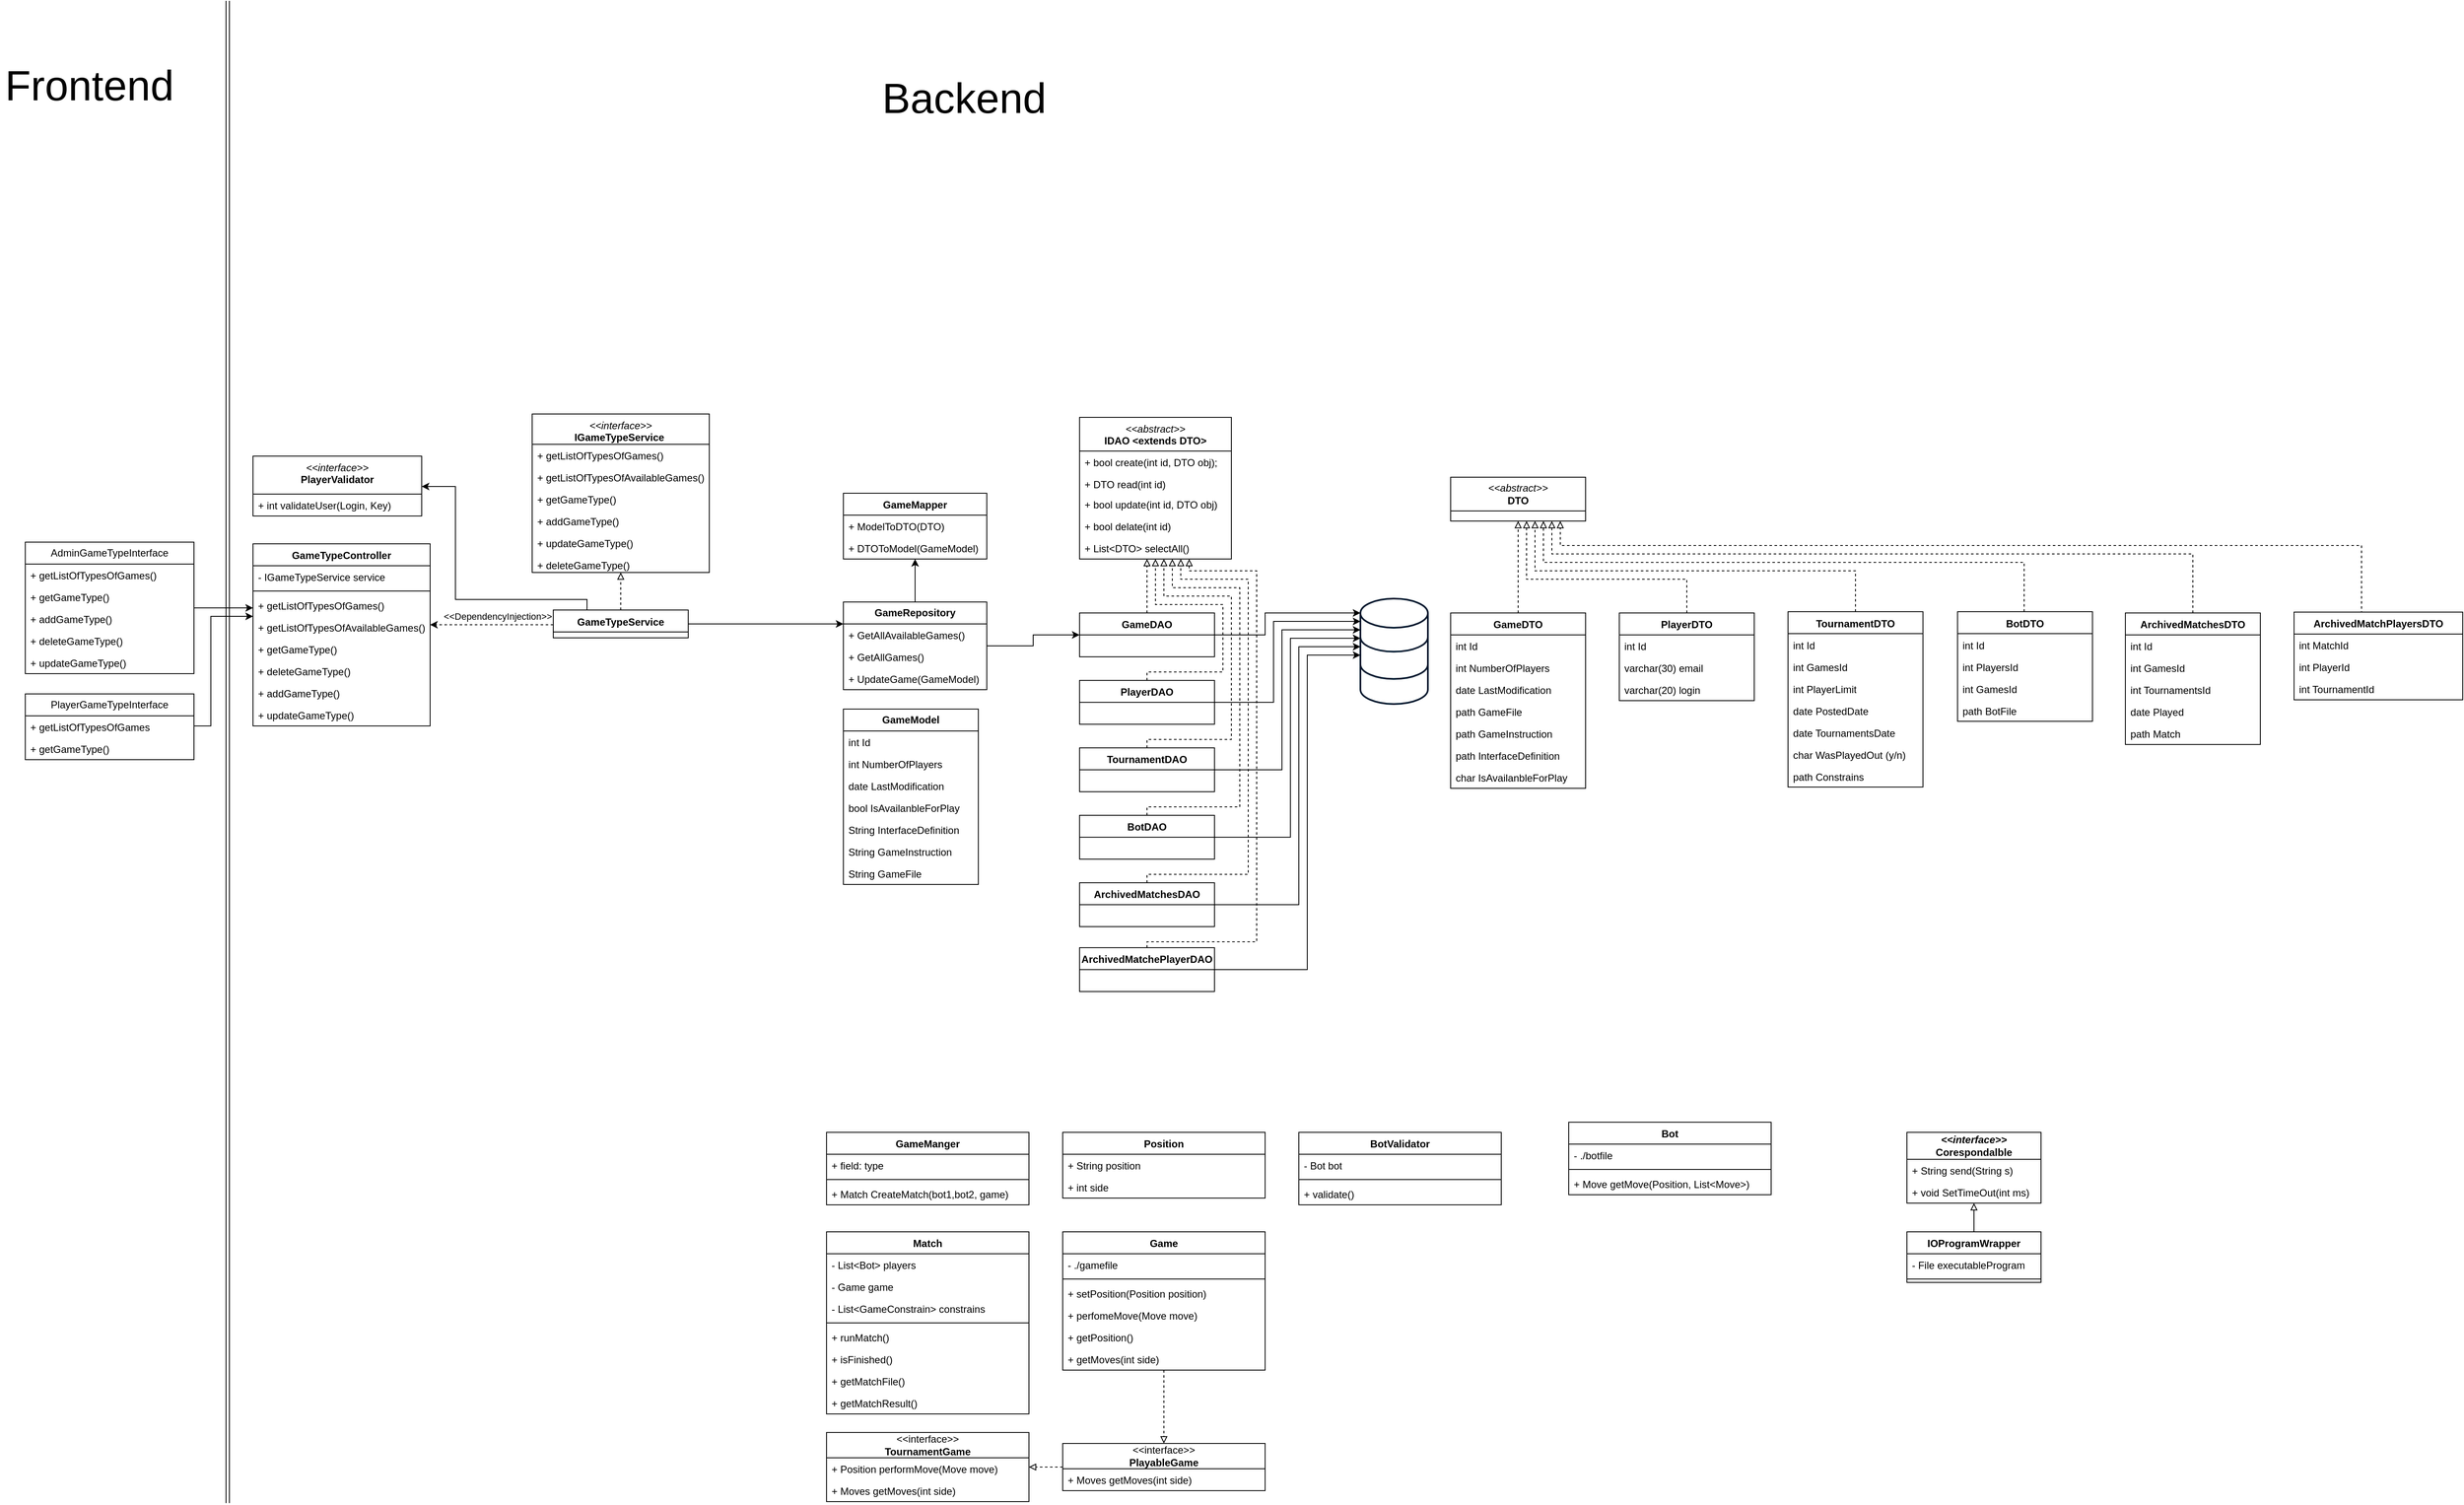 <mxfile version="22.0.8" type="github">
  <diagram name="Page-1" id="vq4zcLMNqd9nZXXzY1yO">
    <mxGraphModel dx="3247" dy="1011" grid="1" gridSize="10" guides="1" tooltips="1" connect="1" arrows="1" fold="1" page="1" pageScale="1" pageWidth="827" pageHeight="1169" math="0" shadow="0">
      <root>
        <mxCell id="0" />
        <mxCell id="1" parent="0" />
        <mxCell id="dvdHjr2iF7q1n8IQnkhA-14" style="edgeStyle=orthogonalEdgeStyle;rounded=0;orthogonalLoop=1;jettySize=auto;html=1;exitX=0.5;exitY=0;exitDx=0;exitDy=0;endArrow=block;endFill=0;dashed=1;" parent="1" source="dvdHjr2iF7q1n8IQnkhA-1" target="dvdHjr2iF7q1n8IQnkhA-5" edge="1">
          <mxGeometry relative="1" as="geometry">
            <Array as="points">
              <mxPoint x="340" y="656" />
              <mxPoint x="340" y="656" />
            </Array>
          </mxGeometry>
        </mxCell>
        <mxCell id="dvdHjr2iF7q1n8IQnkhA-1" value="GameDAO" style="swimlane;fontStyle=1;align=center;verticalAlign=top;childLayout=stackLayout;horizontal=1;startSize=26;horizontalStack=0;resizeParent=1;resizeParentMax=0;resizeLast=0;collapsible=1;marginBottom=0;whiteSpace=wrap;html=1;" parent="1" vertex="1">
          <mxGeometry x="260" y="746" width="160" height="52" as="geometry" />
        </mxCell>
        <mxCell id="dvdHjr2iF7q1n8IQnkhA-154" style="text;strokeColor=none;fillColor=none;align=left;verticalAlign=top;spacingLeft=4;spacingRight=4;overflow=hidden;rotatable=0;points=[[0,0.5],[1,0.5]];portConstraint=eastwest;whiteSpace=wrap;html=1;" parent="dvdHjr2iF7q1n8IQnkhA-1" vertex="1">
          <mxGeometry y="26" width="160" height="26" as="geometry" />
        </mxCell>
        <mxCell id="dvdHjr2iF7q1n8IQnkhA-5" value="&lt;i style=&quot;font-weight: normal;&quot;&gt;&amp;lt;&amp;lt;abstract&amp;gt;&amp;gt;&lt;/i&gt;&lt;br&gt;IDAO &amp;lt;extends DTO&amp;gt;" style="swimlane;fontStyle=1;align=center;verticalAlign=top;childLayout=stackLayout;horizontal=1;startSize=40;horizontalStack=0;resizeParent=1;resizeParentMax=0;resizeLast=0;collapsible=1;marginBottom=0;whiteSpace=wrap;html=1;" parent="1" vertex="1">
          <mxGeometry x="260" y="514" width="180" height="168" as="geometry" />
        </mxCell>
        <mxCell id="dvdHjr2iF7q1n8IQnkhA-11" value="+ bool create(int id, DTO obj);" style="text;strokeColor=none;fillColor=none;align=left;verticalAlign=top;spacingLeft=4;spacingRight=4;overflow=hidden;rotatable=0;points=[[0,0.5],[1,0.5]];portConstraint=eastwest;whiteSpace=wrap;html=1;" parent="dvdHjr2iF7q1n8IQnkhA-5" vertex="1">
          <mxGeometry y="40" width="180" height="26" as="geometry" />
        </mxCell>
        <mxCell id="dvdHjr2iF7q1n8IQnkhA-8" value="+ DTO read(int id)" style="text;strokeColor=none;fillColor=none;align=left;verticalAlign=top;spacingLeft=4;spacingRight=4;overflow=hidden;rotatable=0;points=[[0,0.5],[1,0.5]];portConstraint=eastwest;whiteSpace=wrap;html=1;" parent="dvdHjr2iF7q1n8IQnkhA-5" vertex="1">
          <mxGeometry y="66" width="180" height="24" as="geometry" />
        </mxCell>
        <mxCell id="dvdHjr2iF7q1n8IQnkhA-10" value="+ bool update(int id, DTO obj)" style="text;strokeColor=none;fillColor=none;align=left;verticalAlign=top;spacingLeft=4;spacingRight=4;overflow=hidden;rotatable=0;points=[[0,0.5],[1,0.5]];portConstraint=eastwest;whiteSpace=wrap;html=1;" parent="dvdHjr2iF7q1n8IQnkhA-5" vertex="1">
          <mxGeometry y="90" width="180" height="26" as="geometry" />
        </mxCell>
        <mxCell id="dvdHjr2iF7q1n8IQnkhA-9" value="+ bool delate(int id)" style="text;strokeColor=none;fillColor=none;align=left;verticalAlign=top;spacingLeft=4;spacingRight=4;overflow=hidden;rotatable=0;points=[[0,0.5],[1,0.5]];portConstraint=eastwest;whiteSpace=wrap;html=1;" parent="dvdHjr2iF7q1n8IQnkhA-5" vertex="1">
          <mxGeometry y="116" width="180" height="26" as="geometry" />
        </mxCell>
        <mxCell id="NFM9kjVcogDs20Zv3WUi-115" value="+ List&amp;lt;DTO&amp;gt; selectAll()" style="text;strokeColor=none;fillColor=none;align=left;verticalAlign=top;spacingLeft=4;spacingRight=4;overflow=hidden;rotatable=0;points=[[0,0.5],[1,0.5]];portConstraint=eastwest;whiteSpace=wrap;html=1;" vertex="1" parent="dvdHjr2iF7q1n8IQnkhA-5">
          <mxGeometry y="142" width="180" height="26" as="geometry" />
        </mxCell>
        <mxCell id="dvdHjr2iF7q1n8IQnkhA-15" value="&lt;i style=&quot;&quot;&gt;&amp;lt;&amp;lt;abstract&amp;gt;&amp;gt;&lt;/i&gt;&lt;br&gt;&lt;b&gt;DTO&lt;/b&gt;" style="swimlane;fontStyle=0;childLayout=stackLayout;horizontal=1;startSize=40;fillColor=none;horizontalStack=0;resizeParent=1;resizeParentMax=0;resizeLast=0;collapsible=1;marginBottom=0;whiteSpace=wrap;html=1;" parent="1" vertex="1">
          <mxGeometry x="700" y="585" width="160" height="52" as="geometry" />
        </mxCell>
        <mxCell id="dvdHjr2iF7q1n8IQnkhA-40" style="edgeStyle=orthogonalEdgeStyle;rounded=0;orthogonalLoop=1;jettySize=auto;html=1;endArrow=block;endFill=0;dashed=1;" parent="1" source="dvdHjr2iF7q1n8IQnkhA-19" target="dvdHjr2iF7q1n8IQnkhA-15" edge="1">
          <mxGeometry relative="1" as="geometry">
            <Array as="points">
              <mxPoint x="780" y="686" />
              <mxPoint x="780" y="686" />
            </Array>
          </mxGeometry>
        </mxCell>
        <mxCell id="dvdHjr2iF7q1n8IQnkhA-19" value="GameDTO" style="swimlane;fontStyle=1;align=center;verticalAlign=top;childLayout=stackLayout;horizontal=1;startSize=26;horizontalStack=0;resizeParent=1;resizeParentMax=0;resizeLast=0;collapsible=1;marginBottom=0;whiteSpace=wrap;html=1;" parent="1" vertex="1">
          <mxGeometry x="700" y="746" width="160" height="208" as="geometry" />
        </mxCell>
        <mxCell id="NFM9kjVcogDs20Zv3WUi-9" value="int Id" style="text;strokeColor=none;fillColor=none;align=left;verticalAlign=top;spacingLeft=4;spacingRight=4;overflow=hidden;rotatable=0;points=[[0,0.5],[1,0.5]];portConstraint=eastwest;whiteSpace=wrap;html=1;" vertex="1" parent="dvdHjr2iF7q1n8IQnkhA-19">
          <mxGeometry y="26" width="160" height="26" as="geometry" />
        </mxCell>
        <mxCell id="NFM9kjVcogDs20Zv3WUi-10" value="int NumberOfPlayers" style="text;strokeColor=none;fillColor=none;align=left;verticalAlign=top;spacingLeft=4;spacingRight=4;overflow=hidden;rotatable=0;points=[[0,0.5],[1,0.5]];portConstraint=eastwest;whiteSpace=wrap;html=1;" vertex="1" parent="dvdHjr2iF7q1n8IQnkhA-19">
          <mxGeometry y="52" width="160" height="26" as="geometry" />
        </mxCell>
        <mxCell id="NFM9kjVcogDs20Zv3WUi-11" value="date LastModification" style="text;strokeColor=none;fillColor=none;align=left;verticalAlign=top;spacingLeft=4;spacingRight=4;overflow=hidden;rotatable=0;points=[[0,0.5],[1,0.5]];portConstraint=eastwest;whiteSpace=wrap;html=1;" vertex="1" parent="dvdHjr2iF7q1n8IQnkhA-19">
          <mxGeometry y="78" width="160" height="26" as="geometry" />
        </mxCell>
        <mxCell id="dvdHjr2iF7q1n8IQnkhA-136" value="path GameFile" style="text;strokeColor=none;fillColor=none;align=left;verticalAlign=top;spacingLeft=4;spacingRight=4;overflow=hidden;rotatable=0;points=[[0,0.5],[1,0.5]];portConstraint=eastwest;whiteSpace=wrap;html=1;" parent="dvdHjr2iF7q1n8IQnkhA-19" vertex="1">
          <mxGeometry y="104" width="160" height="26" as="geometry" />
        </mxCell>
        <mxCell id="NFM9kjVcogDs20Zv3WUi-7" value="path&amp;nbsp;GameInstruction" style="text;strokeColor=none;fillColor=none;align=left;verticalAlign=top;spacingLeft=4;spacingRight=4;overflow=hidden;rotatable=0;points=[[0,0.5],[1,0.5]];portConstraint=eastwest;whiteSpace=wrap;html=1;" vertex="1" parent="dvdHjr2iF7q1n8IQnkhA-19">
          <mxGeometry y="130" width="160" height="26" as="geometry" />
        </mxCell>
        <mxCell id="NFM9kjVcogDs20Zv3WUi-8" value="path&amp;nbsp;InterfaceDefinition" style="text;strokeColor=none;fillColor=none;align=left;verticalAlign=top;spacingLeft=4;spacingRight=4;overflow=hidden;rotatable=0;points=[[0,0.5],[1,0.5]];portConstraint=eastwest;whiteSpace=wrap;html=1;" vertex="1" parent="dvdHjr2iF7q1n8IQnkhA-19">
          <mxGeometry y="156" width="160" height="26" as="geometry" />
        </mxCell>
        <mxCell id="NFM9kjVcogDs20Zv3WUi-80" value="char IsAvailanbleForPlay" style="text;strokeColor=none;fillColor=none;align=left;verticalAlign=top;spacingLeft=4;spacingRight=4;overflow=hidden;rotatable=0;points=[[0,0.5],[1,0.5]];portConstraint=eastwest;whiteSpace=wrap;html=1;" vertex="1" parent="dvdHjr2iF7q1n8IQnkhA-19">
          <mxGeometry y="182" width="160" height="26" as="geometry" />
        </mxCell>
        <mxCell id="dvdHjr2iF7q1n8IQnkhA-26" value="" style="html=1;verticalLabelPosition=bottom;align=center;labelBackgroundColor=#ffffff;verticalAlign=top;strokeWidth=2;strokeColor=#00182E;shadow=0;dashed=0;shape=mxgraph.ios7.icons.data;" parent="1" vertex="1">
          <mxGeometry x="593" y="729" width="80" height="125" as="geometry" />
        </mxCell>
        <mxCell id="dvdHjr2iF7q1n8IQnkhA-29" value="GameTypeController" style="swimlane;fontStyle=1;align=center;verticalAlign=top;childLayout=stackLayout;horizontal=1;startSize=26;horizontalStack=0;resizeParent=1;resizeParentMax=0;resizeLast=0;collapsible=1;marginBottom=0;whiteSpace=wrap;html=1;" parent="1" vertex="1">
          <mxGeometry x="-720" y="664" width="210" height="216" as="geometry" />
        </mxCell>
        <mxCell id="NFM9kjVcogDs20Zv3WUi-52" value="- IGameTypeService service" style="text;strokeColor=none;fillColor=none;align=left;verticalAlign=top;spacingLeft=4;spacingRight=4;overflow=hidden;rotatable=0;points=[[0,0.5],[1,0.5]];portConstraint=eastwest;whiteSpace=wrap;html=1;" vertex="1" parent="dvdHjr2iF7q1n8IQnkhA-29">
          <mxGeometry y="26" width="210" height="26" as="geometry" />
        </mxCell>
        <mxCell id="dvdHjr2iF7q1n8IQnkhA-31" value="" style="line;strokeWidth=1;fillColor=none;align=left;verticalAlign=middle;spacingTop=-1;spacingLeft=3;spacingRight=3;rotatable=0;labelPosition=right;points=[];portConstraint=eastwest;strokeColor=inherit;" parent="dvdHjr2iF7q1n8IQnkhA-29" vertex="1">
          <mxGeometry y="52" width="210" height="8" as="geometry" />
        </mxCell>
        <mxCell id="dvdHjr2iF7q1n8IQnkhA-142" value="+ getListOfTypesOfGames()" style="text;strokeColor=none;fillColor=none;align=left;verticalAlign=top;spacingLeft=4;spacingRight=4;overflow=hidden;rotatable=0;points=[[0,0.5],[1,0.5]];portConstraint=eastwest;whiteSpace=wrap;html=1;" parent="dvdHjr2iF7q1n8IQnkhA-29" vertex="1">
          <mxGeometry y="60" width="210" height="26" as="geometry" />
        </mxCell>
        <mxCell id="NFM9kjVcogDs20Zv3WUi-93" value="+ getListOfTypesOfAvailableGames()" style="text;strokeColor=none;fillColor=none;align=left;verticalAlign=top;spacingLeft=4;spacingRight=4;overflow=hidden;rotatable=0;points=[[0,0.5],[1,0.5]];portConstraint=eastwest;whiteSpace=wrap;html=1;" vertex="1" parent="dvdHjr2iF7q1n8IQnkhA-29">
          <mxGeometry y="86" width="210" height="26" as="geometry" />
        </mxCell>
        <mxCell id="dvdHjr2iF7q1n8IQnkhA-144" value="+ getGameType()" style="text;strokeColor=none;fillColor=none;align=left;verticalAlign=top;spacingLeft=4;spacingRight=4;overflow=hidden;rotatable=0;points=[[0,0.5],[1,0.5]];portConstraint=eastwest;whiteSpace=wrap;html=1;" parent="dvdHjr2iF7q1n8IQnkhA-29" vertex="1">
          <mxGeometry y="112" width="210" height="26" as="geometry" />
        </mxCell>
        <mxCell id="dvdHjr2iF7q1n8IQnkhA-146" value="+ deleteGameType()" style="text;strokeColor=none;fillColor=none;align=left;verticalAlign=top;spacingLeft=4;spacingRight=4;overflow=hidden;rotatable=0;points=[[0,0.5],[1,0.5]];portConstraint=eastwest;whiteSpace=wrap;html=1;" parent="dvdHjr2iF7q1n8IQnkhA-29" vertex="1">
          <mxGeometry y="138" width="210" height="26" as="geometry" />
        </mxCell>
        <mxCell id="dvdHjr2iF7q1n8IQnkhA-145" value="+ addGameType()" style="text;strokeColor=none;fillColor=none;align=left;verticalAlign=top;spacingLeft=4;spacingRight=4;overflow=hidden;rotatable=0;points=[[0,0.5],[1,0.5]];portConstraint=eastwest;whiteSpace=wrap;html=1;" parent="dvdHjr2iF7q1n8IQnkhA-29" vertex="1">
          <mxGeometry y="164" width="210" height="26" as="geometry" />
        </mxCell>
        <mxCell id="dvdHjr2iF7q1n8IQnkhA-147" value="+ updateGameType()" style="text;strokeColor=none;fillColor=none;align=left;verticalAlign=top;spacingLeft=4;spacingRight=4;overflow=hidden;rotatable=0;points=[[0,0.5],[1,0.5]];portConstraint=eastwest;whiteSpace=wrap;html=1;" parent="dvdHjr2iF7q1n8IQnkhA-29" vertex="1">
          <mxGeometry y="190" width="210" height="26" as="geometry" />
        </mxCell>
        <mxCell id="dvdHjr2iF7q1n8IQnkhA-46" style="edgeStyle=orthogonalEdgeStyle;rounded=0;orthogonalLoop=1;jettySize=auto;html=1;exitX=0.5;exitY=0;exitDx=0;exitDy=0;endArrow=block;endFill=0;dashed=1;" parent="1" source="dvdHjr2iF7q1n8IQnkhA-35" target="dvdHjr2iF7q1n8IQnkhA-5" edge="1">
          <mxGeometry relative="1" as="geometry">
            <Array as="points">
              <mxPoint x="340" y="816" />
              <mxPoint x="430" y="816" />
              <mxPoint x="430" y="736" />
              <mxPoint x="350" y="736" />
            </Array>
          </mxGeometry>
        </mxCell>
        <mxCell id="dvdHjr2iF7q1n8IQnkhA-35" value="PlayerDAO" style="swimlane;fontStyle=1;align=center;verticalAlign=top;childLayout=stackLayout;horizontal=1;startSize=26;horizontalStack=0;resizeParent=1;resizeParentMax=0;resizeLast=0;collapsible=1;marginBottom=0;whiteSpace=wrap;html=1;" parent="1" vertex="1">
          <mxGeometry x="260" y="826" width="160" height="52" as="geometry" />
        </mxCell>
        <mxCell id="dvdHjr2iF7q1n8IQnkhA-155" style="text;strokeColor=none;fillColor=none;align=left;verticalAlign=top;spacingLeft=4;spacingRight=4;overflow=hidden;rotatable=0;points=[[0,0.5],[1,0.5]];portConstraint=eastwest;whiteSpace=wrap;html=1;" parent="dvdHjr2iF7q1n8IQnkhA-35" vertex="1">
          <mxGeometry y="26" width="160" height="26" as="geometry" />
        </mxCell>
        <mxCell id="dvdHjr2iF7q1n8IQnkhA-41" style="edgeStyle=orthogonalEdgeStyle;rounded=0;orthogonalLoop=1;jettySize=auto;html=1;endArrow=block;endFill=0;dashed=1;" parent="1" source="dvdHjr2iF7q1n8IQnkhA-36" target="dvdHjr2iF7q1n8IQnkhA-15" edge="1">
          <mxGeometry relative="1" as="geometry">
            <mxPoint x="820" y="586" as="targetPoint" />
            <Array as="points">
              <mxPoint x="980" y="706" />
              <mxPoint x="790" y="706" />
            </Array>
          </mxGeometry>
        </mxCell>
        <mxCell id="dvdHjr2iF7q1n8IQnkhA-47" style="edgeStyle=orthogonalEdgeStyle;rounded=0;orthogonalLoop=1;jettySize=auto;html=1;exitX=0.5;exitY=0;exitDx=0;exitDy=0;endArrow=block;endFill=0;dashed=1;" parent="1" source="dvdHjr2iF7q1n8IQnkhA-38" target="dvdHjr2iF7q1n8IQnkhA-5" edge="1">
          <mxGeometry relative="1" as="geometry">
            <Array as="points">
              <mxPoint x="340" y="896" />
              <mxPoint x="440" y="896" />
              <mxPoint x="440" y="726" />
              <mxPoint x="360" y="726" />
            </Array>
          </mxGeometry>
        </mxCell>
        <mxCell id="dvdHjr2iF7q1n8IQnkhA-38" value="TournamentDAO" style="swimlane;fontStyle=1;align=center;verticalAlign=top;childLayout=stackLayout;horizontal=1;startSize=26;horizontalStack=0;resizeParent=1;resizeParentMax=0;resizeLast=0;collapsible=1;marginBottom=0;whiteSpace=wrap;html=1;" parent="1" vertex="1">
          <mxGeometry x="260" y="906" width="160" height="52" as="geometry" />
        </mxCell>
        <mxCell id="dvdHjr2iF7q1n8IQnkhA-156" style="text;strokeColor=none;fillColor=none;align=left;verticalAlign=top;spacingLeft=4;spacingRight=4;overflow=hidden;rotatable=0;points=[[0,0.5],[1,0.5]];portConstraint=eastwest;whiteSpace=wrap;html=1;" parent="dvdHjr2iF7q1n8IQnkhA-38" vertex="1">
          <mxGeometry y="26" width="160" height="26" as="geometry" />
        </mxCell>
        <mxCell id="dvdHjr2iF7q1n8IQnkhA-42" style="edgeStyle=orthogonalEdgeStyle;rounded=0;orthogonalLoop=1;jettySize=auto;html=1;endArrow=block;endFill=0;dashed=1;" parent="1" source="dvdHjr2iF7q1n8IQnkhA-39" target="dvdHjr2iF7q1n8IQnkhA-15" edge="1">
          <mxGeometry relative="1" as="geometry">
            <Array as="points">
              <mxPoint x="1180" y="696" />
              <mxPoint x="800" y="696" />
            </Array>
          </mxGeometry>
        </mxCell>
        <mxCell id="dvdHjr2iF7q1n8IQnkhA-39" value="TournamentDTO" style="swimlane;fontStyle=1;align=center;verticalAlign=top;childLayout=stackLayout;horizontal=1;startSize=26;horizontalStack=0;resizeParent=1;resizeParentMax=0;resizeLast=0;collapsible=1;marginBottom=0;whiteSpace=wrap;html=1;" parent="1" vertex="1">
          <mxGeometry x="1100" y="744.5" width="160" height="208" as="geometry" />
        </mxCell>
        <mxCell id="dvdHjr2iF7q1n8IQnkhA-138" value="int Id" style="text;strokeColor=none;fillColor=none;align=left;verticalAlign=top;spacingLeft=4;spacingRight=4;overflow=hidden;rotatable=0;points=[[0,0.5],[1,0.5]];portConstraint=eastwest;whiteSpace=wrap;html=1;" parent="dvdHjr2iF7q1n8IQnkhA-39" vertex="1">
          <mxGeometry y="26" width="160" height="26" as="geometry" />
        </mxCell>
        <mxCell id="NFM9kjVcogDs20Zv3WUi-13" value="int GamesId" style="text;strokeColor=none;fillColor=none;align=left;verticalAlign=top;spacingLeft=4;spacingRight=4;overflow=hidden;rotatable=0;points=[[0,0.5],[1,0.5]];portConstraint=eastwest;whiteSpace=wrap;html=1;" vertex="1" parent="dvdHjr2iF7q1n8IQnkhA-39">
          <mxGeometry y="52" width="160" height="26" as="geometry" />
        </mxCell>
        <mxCell id="NFM9kjVcogDs20Zv3WUi-19" value="int PlayerLimit" style="text;strokeColor=none;fillColor=none;align=left;verticalAlign=top;spacingLeft=4;spacingRight=4;overflow=hidden;rotatable=0;points=[[0,0.5],[1,0.5]];portConstraint=eastwest;whiteSpace=wrap;html=1;" vertex="1" parent="dvdHjr2iF7q1n8IQnkhA-39">
          <mxGeometry y="78" width="160" height="26" as="geometry" />
        </mxCell>
        <mxCell id="NFM9kjVcogDs20Zv3WUi-14" value="date PostedDate" style="text;strokeColor=none;fillColor=none;align=left;verticalAlign=top;spacingLeft=4;spacingRight=4;overflow=hidden;rotatable=0;points=[[0,0.5],[1,0.5]];portConstraint=eastwest;whiteSpace=wrap;html=1;" vertex="1" parent="dvdHjr2iF7q1n8IQnkhA-39">
          <mxGeometry y="104" width="160" height="26" as="geometry" />
        </mxCell>
        <mxCell id="NFM9kjVcogDs20Zv3WUi-15" value="date TournamentsDate" style="text;strokeColor=none;fillColor=none;align=left;verticalAlign=top;spacingLeft=4;spacingRight=4;overflow=hidden;rotatable=0;points=[[0,0.5],[1,0.5]];portConstraint=eastwest;whiteSpace=wrap;html=1;" vertex="1" parent="dvdHjr2iF7q1n8IQnkhA-39">
          <mxGeometry y="130" width="160" height="26" as="geometry" />
        </mxCell>
        <mxCell id="NFM9kjVcogDs20Zv3WUi-20" value="char WasPlayedOut (y/n)" style="text;strokeColor=none;fillColor=none;align=left;verticalAlign=top;spacingLeft=4;spacingRight=4;overflow=hidden;rotatable=0;points=[[0,0.5],[1,0.5]];portConstraint=eastwest;whiteSpace=wrap;html=1;" vertex="1" parent="dvdHjr2iF7q1n8IQnkhA-39">
          <mxGeometry y="156" width="160" height="26" as="geometry" />
        </mxCell>
        <mxCell id="NFM9kjVcogDs20Zv3WUi-16" value="path&amp;nbsp;Constrains" style="text;strokeColor=none;fillColor=none;align=left;verticalAlign=top;spacingLeft=4;spacingRight=4;overflow=hidden;rotatable=0;points=[[0,0.5],[1,0.5]];portConstraint=eastwest;whiteSpace=wrap;html=1;" vertex="1" parent="dvdHjr2iF7q1n8IQnkhA-39">
          <mxGeometry y="182" width="160" height="26" as="geometry" />
        </mxCell>
        <mxCell id="dvdHjr2iF7q1n8IQnkhA-43" style="edgeStyle=orthogonalEdgeStyle;rounded=0;orthogonalLoop=1;jettySize=auto;html=1;exitX=1;exitY=0.5;exitDx=0;exitDy=0;" parent="1" source="dvdHjr2iF7q1n8IQnkhA-35" target="dvdHjr2iF7q1n8IQnkhA-26" edge="1">
          <mxGeometry relative="1" as="geometry">
            <mxPoint x="580" y="776" as="targetPoint" />
            <Array as="points">
              <mxPoint x="490" y="852" />
              <mxPoint x="490" y="756" />
            </Array>
          </mxGeometry>
        </mxCell>
        <mxCell id="dvdHjr2iF7q1n8IQnkhA-44" style="edgeStyle=orthogonalEdgeStyle;rounded=0;orthogonalLoop=1;jettySize=auto;html=1;exitX=1;exitY=0.5;exitDx=0;exitDy=0;" parent="1" source="dvdHjr2iF7q1n8IQnkhA-38" target="dvdHjr2iF7q1n8IQnkhA-26" edge="1">
          <mxGeometry relative="1" as="geometry">
            <Array as="points">
              <mxPoint x="500" y="932" />
              <mxPoint x="500" y="766" />
            </Array>
          </mxGeometry>
        </mxCell>
        <mxCell id="dvdHjr2iF7q1n8IQnkhA-45" style="edgeStyle=orthogonalEdgeStyle;rounded=0;orthogonalLoop=1;jettySize=auto;html=1;exitX=1;exitY=0.5;exitDx=0;exitDy=0;" parent="1" source="dvdHjr2iF7q1n8IQnkhA-1" target="dvdHjr2iF7q1n8IQnkhA-26" edge="1">
          <mxGeometry relative="1" as="geometry">
            <Array as="points">
              <mxPoint x="480" y="772" />
              <mxPoint x="480" y="746" />
            </Array>
          </mxGeometry>
        </mxCell>
        <mxCell id="dvdHjr2iF7q1n8IQnkhA-55" style="edgeStyle=orthogonalEdgeStyle;rounded=0;orthogonalLoop=1;jettySize=auto;html=1;exitX=1;exitY=0.5;exitDx=0;exitDy=0;" parent="1" source="dvdHjr2iF7q1n8IQnkhA-51" target="dvdHjr2iF7q1n8IQnkhA-29" edge="1">
          <mxGeometry relative="1" as="geometry">
            <Array as="points">
              <mxPoint x="-660" y="740" />
              <mxPoint x="-660" y="740" />
            </Array>
          </mxGeometry>
        </mxCell>
        <mxCell id="dvdHjr2iF7q1n8IQnkhA-51" value="AdminGameTypeInterface" style="swimlane;fontStyle=0;childLayout=stackLayout;horizontal=1;startSize=26;fillColor=none;horizontalStack=0;resizeParent=1;resizeParentMax=0;resizeLast=0;collapsible=1;marginBottom=0;whiteSpace=wrap;html=1;" parent="1" vertex="1">
          <mxGeometry x="-990" y="662" width="200" height="156" as="geometry" />
        </mxCell>
        <mxCell id="dvdHjr2iF7q1n8IQnkhA-52" value="+ getListOfTypesOfGames()" style="text;strokeColor=none;fillColor=none;align=left;verticalAlign=top;spacingLeft=4;spacingRight=4;overflow=hidden;rotatable=0;points=[[0,0.5],[1,0.5]];portConstraint=eastwest;whiteSpace=wrap;html=1;" parent="dvdHjr2iF7q1n8IQnkhA-51" vertex="1">
          <mxGeometry y="26" width="200" height="26" as="geometry" />
        </mxCell>
        <mxCell id="dvdHjr2iF7q1n8IQnkhA-85" value="+ getGameType()" style="text;strokeColor=none;fillColor=none;align=left;verticalAlign=top;spacingLeft=4;spacingRight=4;overflow=hidden;rotatable=0;points=[[0,0.5],[1,0.5]];portConstraint=eastwest;whiteSpace=wrap;html=1;" parent="dvdHjr2iF7q1n8IQnkhA-51" vertex="1">
          <mxGeometry y="52" width="200" height="26" as="geometry" />
        </mxCell>
        <mxCell id="dvdHjr2iF7q1n8IQnkhA-82" value="+ addGameType()" style="text;strokeColor=none;fillColor=none;align=left;verticalAlign=top;spacingLeft=4;spacingRight=4;overflow=hidden;rotatable=0;points=[[0,0.5],[1,0.5]];portConstraint=eastwest;whiteSpace=wrap;html=1;" parent="dvdHjr2iF7q1n8IQnkhA-51" vertex="1">
          <mxGeometry y="78" width="200" height="26" as="geometry" />
        </mxCell>
        <mxCell id="dvdHjr2iF7q1n8IQnkhA-83" value="+ deleteGameType()" style="text;strokeColor=none;fillColor=none;align=left;verticalAlign=top;spacingLeft=4;spacingRight=4;overflow=hidden;rotatable=0;points=[[0,0.5],[1,0.5]];portConstraint=eastwest;whiteSpace=wrap;html=1;" parent="dvdHjr2iF7q1n8IQnkhA-51" vertex="1">
          <mxGeometry y="104" width="200" height="26" as="geometry" />
        </mxCell>
        <mxCell id="dvdHjr2iF7q1n8IQnkhA-84" value="+ updateGameType()" style="text;strokeColor=none;fillColor=none;align=left;verticalAlign=top;spacingLeft=4;spacingRight=4;overflow=hidden;rotatable=0;points=[[0,0.5],[1,0.5]];portConstraint=eastwest;whiteSpace=wrap;html=1;" parent="dvdHjr2iF7q1n8IQnkhA-51" vertex="1">
          <mxGeometry y="130" width="200" height="26" as="geometry" />
        </mxCell>
        <mxCell id="dvdHjr2iF7q1n8IQnkhA-56" value="GameManger" style="swimlane;fontStyle=1;align=center;verticalAlign=top;childLayout=stackLayout;horizontal=1;startSize=26;horizontalStack=0;resizeParent=1;resizeParentMax=0;resizeLast=0;collapsible=1;marginBottom=0;whiteSpace=wrap;html=1;" parent="1" vertex="1">
          <mxGeometry x="-40" y="1362" width="240" height="86" as="geometry" />
        </mxCell>
        <mxCell id="dvdHjr2iF7q1n8IQnkhA-57" value="+ field: type" style="text;strokeColor=none;fillColor=none;align=left;verticalAlign=top;spacingLeft=4;spacingRight=4;overflow=hidden;rotatable=0;points=[[0,0.5],[1,0.5]];portConstraint=eastwest;whiteSpace=wrap;html=1;" parent="dvdHjr2iF7q1n8IQnkhA-56" vertex="1">
          <mxGeometry y="26" width="240" height="26" as="geometry" />
        </mxCell>
        <mxCell id="dvdHjr2iF7q1n8IQnkhA-58" value="" style="line;strokeWidth=1;fillColor=none;align=left;verticalAlign=middle;spacingTop=-1;spacingLeft=3;spacingRight=3;rotatable=0;labelPosition=right;points=[];portConstraint=eastwest;strokeColor=inherit;" parent="dvdHjr2iF7q1n8IQnkhA-56" vertex="1">
          <mxGeometry y="52" width="240" height="8" as="geometry" />
        </mxCell>
        <mxCell id="dvdHjr2iF7q1n8IQnkhA-59" value="+ Match CreateMatch(bot1,bot2, game)" style="text;strokeColor=none;fillColor=none;align=left;verticalAlign=top;spacingLeft=4;spacingRight=4;overflow=hidden;rotatable=0;points=[[0,0.5],[1,0.5]];portConstraint=eastwest;whiteSpace=wrap;html=1;" parent="dvdHjr2iF7q1n8IQnkhA-56" vertex="1">
          <mxGeometry y="60" width="240" height="26" as="geometry" />
        </mxCell>
        <mxCell id="dvdHjr2iF7q1n8IQnkhA-62" style="edgeStyle=orthogonalEdgeStyle;rounded=0;orthogonalLoop=1;jettySize=auto;html=1;exitX=0.5;exitY=0;exitDx=0;exitDy=0;endArrow=block;endFill=0;dashed=1;" parent="1" source="dvdHjr2iF7q1n8IQnkhA-61" target="dvdHjr2iF7q1n8IQnkhA-5" edge="1">
          <mxGeometry relative="1" as="geometry">
            <Array as="points">
              <mxPoint x="340" y="976" />
              <mxPoint x="450" y="976" />
              <mxPoint x="450" y="716" />
              <mxPoint x="370" y="716" />
            </Array>
          </mxGeometry>
        </mxCell>
        <mxCell id="NFM9kjVcogDs20Zv3WUi-40" style="edgeStyle=orthogonalEdgeStyle;rounded=0;orthogonalLoop=1;jettySize=auto;html=1;exitX=1;exitY=0.5;exitDx=0;exitDy=0;" edge="1" parent="1" source="dvdHjr2iF7q1n8IQnkhA-61" target="dvdHjr2iF7q1n8IQnkhA-26">
          <mxGeometry relative="1" as="geometry">
            <Array as="points">
              <mxPoint x="510" y="1012" />
              <mxPoint x="510" y="776" />
            </Array>
          </mxGeometry>
        </mxCell>
        <mxCell id="dvdHjr2iF7q1n8IQnkhA-61" value="BotDAO" style="swimlane;fontStyle=1;align=center;verticalAlign=top;childLayout=stackLayout;horizontal=1;startSize=26;horizontalStack=0;resizeParent=1;resizeParentMax=0;resizeLast=0;collapsible=1;marginBottom=0;whiteSpace=wrap;html=1;" parent="1" vertex="1">
          <mxGeometry x="260" y="986" width="160" height="52" as="geometry" />
        </mxCell>
        <mxCell id="dvdHjr2iF7q1n8IQnkhA-157" style="text;strokeColor=none;fillColor=none;align=left;verticalAlign=top;spacingLeft=4;spacingRight=4;overflow=hidden;rotatable=0;points=[[0,0.5],[1,0.5]];portConstraint=eastwest;whiteSpace=wrap;html=1;" parent="dvdHjr2iF7q1n8IQnkhA-61" vertex="1">
          <mxGeometry y="26" width="160" height="26" as="geometry" />
        </mxCell>
        <mxCell id="dvdHjr2iF7q1n8IQnkhA-63" value="Match" style="swimlane;fontStyle=1;align=center;verticalAlign=top;childLayout=stackLayout;horizontal=1;startSize=26;horizontalStack=0;resizeParent=1;resizeParentMax=0;resizeLast=0;collapsible=1;marginBottom=0;whiteSpace=wrap;html=1;" parent="1" vertex="1">
          <mxGeometry x="-40" y="1480" width="240" height="216" as="geometry" />
        </mxCell>
        <mxCell id="dvdHjr2iF7q1n8IQnkhA-64" value="- List&amp;lt;Bot&amp;gt; players" style="text;strokeColor=none;fillColor=none;align=left;verticalAlign=top;spacingLeft=4;spacingRight=4;overflow=hidden;rotatable=0;points=[[0,0.5],[1,0.5]];portConstraint=eastwest;whiteSpace=wrap;html=1;" parent="dvdHjr2iF7q1n8IQnkhA-63" vertex="1">
          <mxGeometry y="26" width="240" height="26" as="geometry" />
        </mxCell>
        <mxCell id="dvdHjr2iF7q1n8IQnkhA-76" value="- Game game" style="text;strokeColor=none;fillColor=none;align=left;verticalAlign=top;spacingLeft=4;spacingRight=4;overflow=hidden;rotatable=0;points=[[0,0.5],[1,0.5]];portConstraint=eastwest;whiteSpace=wrap;html=1;" parent="dvdHjr2iF7q1n8IQnkhA-63" vertex="1">
          <mxGeometry y="52" width="240" height="26" as="geometry" />
        </mxCell>
        <mxCell id="dvdHjr2iF7q1n8IQnkhA-79" value="- List&amp;lt;GameConstrain&amp;gt; constrains" style="text;strokeColor=none;fillColor=none;align=left;verticalAlign=top;spacingLeft=4;spacingRight=4;overflow=hidden;rotatable=0;points=[[0,0.5],[1,0.5]];portConstraint=eastwest;whiteSpace=wrap;html=1;" parent="dvdHjr2iF7q1n8IQnkhA-63" vertex="1">
          <mxGeometry y="78" width="240" height="26" as="geometry" />
        </mxCell>
        <mxCell id="dvdHjr2iF7q1n8IQnkhA-65" value="" style="line;strokeWidth=1;fillColor=none;align=left;verticalAlign=middle;spacingTop=-1;spacingLeft=3;spacingRight=3;rotatable=0;labelPosition=right;points=[];portConstraint=eastwest;strokeColor=inherit;" parent="dvdHjr2iF7q1n8IQnkhA-63" vertex="1">
          <mxGeometry y="104" width="240" height="8" as="geometry" />
        </mxCell>
        <mxCell id="dvdHjr2iF7q1n8IQnkhA-66" value="+ runMatch()" style="text;strokeColor=none;fillColor=none;align=left;verticalAlign=top;spacingLeft=4;spacingRight=4;overflow=hidden;rotatable=0;points=[[0,0.5],[1,0.5]];portConstraint=eastwest;whiteSpace=wrap;html=1;" parent="dvdHjr2iF7q1n8IQnkhA-63" vertex="1">
          <mxGeometry y="112" width="240" height="26" as="geometry" />
        </mxCell>
        <mxCell id="dvdHjr2iF7q1n8IQnkhA-75" value="+ isFinished()" style="text;strokeColor=none;fillColor=none;align=left;verticalAlign=top;spacingLeft=4;spacingRight=4;overflow=hidden;rotatable=0;points=[[0,0.5],[1,0.5]];portConstraint=eastwest;whiteSpace=wrap;html=1;" parent="dvdHjr2iF7q1n8IQnkhA-63" vertex="1">
          <mxGeometry y="138" width="240" height="26" as="geometry" />
        </mxCell>
        <mxCell id="dvdHjr2iF7q1n8IQnkhA-77" value="+ getMatchFile()" style="text;strokeColor=none;fillColor=none;align=left;verticalAlign=top;spacingLeft=4;spacingRight=4;overflow=hidden;rotatable=0;points=[[0,0.5],[1,0.5]];portConstraint=eastwest;whiteSpace=wrap;html=1;" parent="dvdHjr2iF7q1n8IQnkhA-63" vertex="1">
          <mxGeometry y="164" width="240" height="26" as="geometry" />
        </mxCell>
        <mxCell id="dvdHjr2iF7q1n8IQnkhA-78" value="+ getMatchResult()" style="text;strokeColor=none;fillColor=none;align=left;verticalAlign=top;spacingLeft=4;spacingRight=4;overflow=hidden;rotatable=0;points=[[0,0.5],[1,0.5]];portConstraint=eastwest;whiteSpace=wrap;html=1;" parent="dvdHjr2iF7q1n8IQnkhA-63" vertex="1">
          <mxGeometry y="190" width="240" height="26" as="geometry" />
        </mxCell>
        <mxCell id="dvdHjr2iF7q1n8IQnkhA-72" style="edgeStyle=orthogonalEdgeStyle;rounded=0;orthogonalLoop=1;jettySize=auto;html=1;exitX=0.5;exitY=0;exitDx=0;exitDy=0;endArrow=block;endFill=0;dashed=1;" parent="1" source="dvdHjr2iF7q1n8IQnkhA-71" target="dvdHjr2iF7q1n8IQnkhA-5" edge="1">
          <mxGeometry relative="1" as="geometry">
            <Array as="points">
              <mxPoint x="340" y="1056" />
              <mxPoint x="460" y="1056" />
              <mxPoint x="460" y="706" />
              <mxPoint x="380" y="706" />
            </Array>
          </mxGeometry>
        </mxCell>
        <mxCell id="NFM9kjVcogDs20Zv3WUi-43" style="edgeStyle=orthogonalEdgeStyle;rounded=0;orthogonalLoop=1;jettySize=auto;html=1;exitX=1;exitY=0.5;exitDx=0;exitDy=0;" edge="1" parent="1" source="dvdHjr2iF7q1n8IQnkhA-71" target="dvdHjr2iF7q1n8IQnkhA-26">
          <mxGeometry relative="1" as="geometry">
            <mxPoint x="580" y="886" as="targetPoint" />
            <Array as="points">
              <mxPoint x="520" y="1092" />
              <mxPoint x="520" y="786" />
            </Array>
          </mxGeometry>
        </mxCell>
        <mxCell id="dvdHjr2iF7q1n8IQnkhA-71" value="ArchivedMatchesDAO" style="swimlane;fontStyle=1;align=center;verticalAlign=top;childLayout=stackLayout;horizontal=1;startSize=26;horizontalStack=0;resizeParent=1;resizeParentMax=0;resizeLast=0;collapsible=1;marginBottom=0;whiteSpace=wrap;html=1;" parent="1" vertex="1">
          <mxGeometry x="260" y="1066" width="160" height="52" as="geometry" />
        </mxCell>
        <mxCell id="dvdHjr2iF7q1n8IQnkhA-158" style="text;strokeColor=none;fillColor=none;align=left;verticalAlign=top;spacingLeft=4;spacingRight=4;overflow=hidden;rotatable=0;points=[[0,0.5],[1,0.5]];portConstraint=eastwest;whiteSpace=wrap;html=1;" parent="dvdHjr2iF7q1n8IQnkhA-71" vertex="1">
          <mxGeometry y="26" width="160" height="26" as="geometry" />
        </mxCell>
        <mxCell id="dvdHjr2iF7q1n8IQnkhA-99" style="edgeStyle=orthogonalEdgeStyle;rounded=0;orthogonalLoop=1;jettySize=auto;html=1;endArrow=block;endFill=0;dashed=1;" parent="1" source="dvdHjr2iF7q1n8IQnkhA-73" target="dvdHjr2iF7q1n8IQnkhA-15" edge="1">
          <mxGeometry relative="1" as="geometry">
            <Array as="points">
              <mxPoint x="1380" y="686" />
              <mxPoint x="810" y="686" />
            </Array>
          </mxGeometry>
        </mxCell>
        <mxCell id="dvdHjr2iF7q1n8IQnkhA-73" value="BotDTO" style="swimlane;fontStyle=1;align=center;verticalAlign=top;childLayout=stackLayout;horizontal=1;startSize=26;horizontalStack=0;resizeParent=1;resizeParentMax=0;resizeLast=0;collapsible=1;marginBottom=0;whiteSpace=wrap;html=1;" parent="1" vertex="1">
          <mxGeometry x="1301" y="744.5" width="160" height="130" as="geometry" />
        </mxCell>
        <mxCell id="dvdHjr2iF7q1n8IQnkhA-139" value="int Id" style="text;strokeColor=none;fillColor=none;align=left;verticalAlign=top;spacingLeft=4;spacingRight=4;overflow=hidden;rotatable=0;points=[[0,0.5],[1,0.5]];portConstraint=eastwest;whiteSpace=wrap;html=1;" parent="dvdHjr2iF7q1n8IQnkhA-73" vertex="1">
          <mxGeometry y="26" width="160" height="26" as="geometry" />
        </mxCell>
        <mxCell id="NFM9kjVcogDs20Zv3WUi-17" value="int PlayersId" style="text;strokeColor=none;fillColor=none;align=left;verticalAlign=top;spacingLeft=4;spacingRight=4;overflow=hidden;rotatable=0;points=[[0,0.5],[1,0.5]];portConstraint=eastwest;whiteSpace=wrap;html=1;" vertex="1" parent="dvdHjr2iF7q1n8IQnkhA-73">
          <mxGeometry y="52" width="160" height="26" as="geometry" />
        </mxCell>
        <mxCell id="NFM9kjVcogDs20Zv3WUi-47" value="int GamesId" style="text;strokeColor=none;fillColor=none;align=left;verticalAlign=top;spacingLeft=4;spacingRight=4;overflow=hidden;rotatable=0;points=[[0,0.5],[1,0.5]];portConstraint=eastwest;whiteSpace=wrap;html=1;" vertex="1" parent="dvdHjr2iF7q1n8IQnkhA-73">
          <mxGeometry y="78" width="160" height="26" as="geometry" />
        </mxCell>
        <mxCell id="NFM9kjVcogDs20Zv3WUi-18" value="path&amp;nbsp;BotFile" style="text;strokeColor=none;fillColor=none;align=left;verticalAlign=top;spacingLeft=4;spacingRight=4;overflow=hidden;rotatable=0;points=[[0,0.5],[1,0.5]];portConstraint=eastwest;whiteSpace=wrap;html=1;" vertex="1" parent="dvdHjr2iF7q1n8IQnkhA-73">
          <mxGeometry y="104" width="160" height="26" as="geometry" />
        </mxCell>
        <mxCell id="dvdHjr2iF7q1n8IQnkhA-100" style="edgeStyle=orthogonalEdgeStyle;rounded=0;orthogonalLoop=1;jettySize=auto;html=1;startArrow=none;startFill=0;endArrow=block;endFill=0;dashed=1;" parent="1" source="dvdHjr2iF7q1n8IQnkhA-74" target="dvdHjr2iF7q1n8IQnkhA-15" edge="1">
          <mxGeometry relative="1" as="geometry">
            <Array as="points">
              <mxPoint x="1580" y="676" />
              <mxPoint x="820" y="676" />
            </Array>
          </mxGeometry>
        </mxCell>
        <mxCell id="dvdHjr2iF7q1n8IQnkhA-74" value="ArchivedMatchesDTO" style="swimlane;fontStyle=1;align=center;verticalAlign=top;childLayout=stackLayout;horizontal=1;startSize=26;horizontalStack=0;resizeParent=1;resizeParentMax=0;resizeLast=0;collapsible=1;marginBottom=0;whiteSpace=wrap;html=1;" parent="1" vertex="1">
          <mxGeometry x="1500" y="746" width="160" height="156" as="geometry" />
        </mxCell>
        <mxCell id="NFM9kjVcogDs20Zv3WUi-26" value="int Id" style="text;strokeColor=none;fillColor=none;align=left;verticalAlign=top;spacingLeft=4;spacingRight=4;overflow=hidden;rotatable=0;points=[[0,0.5],[1,0.5]];portConstraint=eastwest;whiteSpace=wrap;html=1;" vertex="1" parent="dvdHjr2iF7q1n8IQnkhA-74">
          <mxGeometry y="26" width="160" height="26" as="geometry" />
        </mxCell>
        <mxCell id="dvdHjr2iF7q1n8IQnkhA-140" value="int GamesId" style="text;strokeColor=none;fillColor=none;align=left;verticalAlign=top;spacingLeft=4;spacingRight=4;overflow=hidden;rotatable=0;points=[[0,0.5],[1,0.5]];portConstraint=eastwest;whiteSpace=wrap;html=1;" parent="dvdHjr2iF7q1n8IQnkhA-74" vertex="1">
          <mxGeometry y="52" width="160" height="26" as="geometry" />
        </mxCell>
        <mxCell id="NFM9kjVcogDs20Zv3WUi-22" value="int TournamentsId" style="text;strokeColor=none;fillColor=none;align=left;verticalAlign=top;spacingLeft=4;spacingRight=4;overflow=hidden;rotatable=0;points=[[0,0.5],[1,0.5]];portConstraint=eastwest;whiteSpace=wrap;html=1;" vertex="1" parent="dvdHjr2iF7q1n8IQnkhA-74">
          <mxGeometry y="78" width="160" height="26" as="geometry" />
        </mxCell>
        <mxCell id="NFM9kjVcogDs20Zv3WUi-25" value="date Played" style="text;strokeColor=none;fillColor=none;align=left;verticalAlign=top;spacingLeft=4;spacingRight=4;overflow=hidden;rotatable=0;points=[[0,0.5],[1,0.5]];portConstraint=eastwest;whiteSpace=wrap;html=1;" vertex="1" parent="dvdHjr2iF7q1n8IQnkhA-74">
          <mxGeometry y="104" width="160" height="26" as="geometry" />
        </mxCell>
        <mxCell id="NFM9kjVcogDs20Zv3WUi-21" value="path&amp;nbsp;Match" style="text;strokeColor=none;fillColor=none;align=left;verticalAlign=top;spacingLeft=4;spacingRight=4;overflow=hidden;rotatable=0;points=[[0,0.5],[1,0.5]];portConstraint=eastwest;whiteSpace=wrap;html=1;" vertex="1" parent="dvdHjr2iF7q1n8IQnkhA-74">
          <mxGeometry y="130" width="160" height="26" as="geometry" />
        </mxCell>
        <mxCell id="dvdHjr2iF7q1n8IQnkhA-80" value="PlayerGameTypeInterface" style="swimlane;fontStyle=0;childLayout=stackLayout;horizontal=1;startSize=26;fillColor=none;horizontalStack=0;resizeParent=1;resizeParentMax=0;resizeLast=0;collapsible=1;marginBottom=0;whiteSpace=wrap;html=1;" parent="1" vertex="1">
          <mxGeometry x="-990" y="842" width="200" height="78" as="geometry" />
        </mxCell>
        <mxCell id="dvdHjr2iF7q1n8IQnkhA-81" value="+ getListOfTypesOfGames" style="text;strokeColor=none;fillColor=none;align=left;verticalAlign=top;spacingLeft=4;spacingRight=4;overflow=hidden;rotatable=0;points=[[0,0.5],[1,0.5]];portConstraint=eastwest;whiteSpace=wrap;html=1;" parent="dvdHjr2iF7q1n8IQnkhA-80" vertex="1">
          <mxGeometry y="26" width="200" height="26" as="geometry" />
        </mxCell>
        <mxCell id="dvdHjr2iF7q1n8IQnkhA-86" value="+ getGameType()" style="text;strokeColor=none;fillColor=none;align=left;verticalAlign=top;spacingLeft=4;spacingRight=4;overflow=hidden;rotatable=0;points=[[0,0.5],[1,0.5]];portConstraint=eastwest;whiteSpace=wrap;html=1;" parent="dvdHjr2iF7q1n8IQnkhA-80" vertex="1">
          <mxGeometry y="52" width="200" height="26" as="geometry" />
        </mxCell>
        <mxCell id="dvdHjr2iF7q1n8IQnkhA-89" value="Bot" style="swimlane;fontStyle=1;align=center;verticalAlign=top;childLayout=stackLayout;horizontal=1;startSize=26;horizontalStack=0;resizeParent=1;resizeParentMax=0;resizeLast=0;collapsible=1;marginBottom=0;whiteSpace=wrap;html=1;" parent="1" vertex="1">
          <mxGeometry x="840" y="1350" width="240" height="86" as="geometry" />
        </mxCell>
        <mxCell id="dvdHjr2iF7q1n8IQnkhA-90" value="- ./botfile" style="text;strokeColor=none;fillColor=none;align=left;verticalAlign=top;spacingLeft=4;spacingRight=4;overflow=hidden;rotatable=0;points=[[0,0.5],[1,0.5]];portConstraint=eastwest;whiteSpace=wrap;html=1;" parent="dvdHjr2iF7q1n8IQnkhA-89" vertex="1">
          <mxGeometry y="26" width="240" height="26" as="geometry" />
        </mxCell>
        <mxCell id="dvdHjr2iF7q1n8IQnkhA-91" value="" style="line;strokeWidth=1;fillColor=none;align=left;verticalAlign=middle;spacingTop=-1;spacingLeft=3;spacingRight=3;rotatable=0;labelPosition=right;points=[];portConstraint=eastwest;strokeColor=inherit;" parent="dvdHjr2iF7q1n8IQnkhA-89" vertex="1">
          <mxGeometry y="52" width="240" height="8" as="geometry" />
        </mxCell>
        <mxCell id="dvdHjr2iF7q1n8IQnkhA-92" value="+ Move getMove(Position, List&amp;lt;Move&amp;gt;)" style="text;strokeColor=none;fillColor=none;align=left;verticalAlign=top;spacingLeft=4;spacingRight=4;overflow=hidden;rotatable=0;points=[[0,0.5],[1,0.5]];portConstraint=eastwest;whiteSpace=wrap;html=1;" parent="dvdHjr2iF7q1n8IQnkhA-89" vertex="1">
          <mxGeometry y="60" width="240" height="26" as="geometry" />
        </mxCell>
        <mxCell id="dvdHjr2iF7q1n8IQnkhA-102" value="Game" style="swimlane;fontStyle=1;align=center;verticalAlign=top;childLayout=stackLayout;horizontal=1;startSize=26;horizontalStack=0;resizeParent=1;resizeParentMax=0;resizeLast=0;collapsible=1;marginBottom=0;whiteSpace=wrap;html=1;" parent="1" vertex="1">
          <mxGeometry x="240" y="1480" width="240" height="164" as="geometry" />
        </mxCell>
        <mxCell id="dvdHjr2iF7q1n8IQnkhA-103" value="- ./gamefile" style="text;strokeColor=none;fillColor=none;align=left;verticalAlign=top;spacingLeft=4;spacingRight=4;overflow=hidden;rotatable=0;points=[[0,0.5],[1,0.5]];portConstraint=eastwest;whiteSpace=wrap;html=1;" parent="dvdHjr2iF7q1n8IQnkhA-102" vertex="1">
          <mxGeometry y="26" width="240" height="26" as="geometry" />
        </mxCell>
        <mxCell id="dvdHjr2iF7q1n8IQnkhA-104" value="" style="line;strokeWidth=1;fillColor=none;align=left;verticalAlign=middle;spacingTop=-1;spacingLeft=3;spacingRight=3;rotatable=0;labelPosition=right;points=[];portConstraint=eastwest;strokeColor=inherit;" parent="dvdHjr2iF7q1n8IQnkhA-102" vertex="1">
          <mxGeometry y="52" width="240" height="8" as="geometry" />
        </mxCell>
        <mxCell id="dvdHjr2iF7q1n8IQnkhA-105" value="+ setPosition(Position position)" style="text;strokeColor=none;fillColor=none;align=left;verticalAlign=top;spacingLeft=4;spacingRight=4;overflow=hidden;rotatable=0;points=[[0,0.5],[1,0.5]];portConstraint=eastwest;whiteSpace=wrap;html=1;" parent="dvdHjr2iF7q1n8IQnkhA-102" vertex="1">
          <mxGeometry y="60" width="240" height="26" as="geometry" />
        </mxCell>
        <mxCell id="dvdHjr2iF7q1n8IQnkhA-111" value="+ perfomeMove(Move move)" style="text;strokeColor=none;fillColor=none;align=left;verticalAlign=top;spacingLeft=4;spacingRight=4;overflow=hidden;rotatable=0;points=[[0,0.5],[1,0.5]];portConstraint=eastwest;whiteSpace=wrap;html=1;" parent="dvdHjr2iF7q1n8IQnkhA-102" vertex="1">
          <mxGeometry y="86" width="240" height="26" as="geometry" />
        </mxCell>
        <mxCell id="dvdHjr2iF7q1n8IQnkhA-112" value="+ getPosition()" style="text;strokeColor=none;fillColor=none;align=left;verticalAlign=top;spacingLeft=4;spacingRight=4;overflow=hidden;rotatable=0;points=[[0,0.5],[1,0.5]];portConstraint=eastwest;whiteSpace=wrap;html=1;" parent="dvdHjr2iF7q1n8IQnkhA-102" vertex="1">
          <mxGeometry y="112" width="240" height="26" as="geometry" />
        </mxCell>
        <mxCell id="dvdHjr2iF7q1n8IQnkhA-113" value="+ getMoves(int side)" style="text;strokeColor=none;fillColor=none;align=left;verticalAlign=top;spacingLeft=4;spacingRight=4;overflow=hidden;rotatable=0;points=[[0,0.5],[1,0.5]];portConstraint=eastwest;whiteSpace=wrap;html=1;" parent="dvdHjr2iF7q1n8IQnkhA-102" vertex="1">
          <mxGeometry y="138" width="240" height="26" as="geometry" />
        </mxCell>
        <mxCell id="dvdHjr2iF7q1n8IQnkhA-106" value="Position" style="swimlane;fontStyle=1;align=center;verticalAlign=top;childLayout=stackLayout;horizontal=1;startSize=26;horizontalStack=0;resizeParent=1;resizeParentMax=0;resizeLast=0;collapsible=1;marginBottom=0;whiteSpace=wrap;html=1;" parent="1" vertex="1">
          <mxGeometry x="240" y="1362" width="240" height="78" as="geometry" />
        </mxCell>
        <mxCell id="dvdHjr2iF7q1n8IQnkhA-107" value="+ String position" style="text;strokeColor=none;fillColor=none;align=left;verticalAlign=top;spacingLeft=4;spacingRight=4;overflow=hidden;rotatable=0;points=[[0,0.5],[1,0.5]];portConstraint=eastwest;whiteSpace=wrap;html=1;" parent="dvdHjr2iF7q1n8IQnkhA-106" vertex="1">
          <mxGeometry y="26" width="240" height="26" as="geometry" />
        </mxCell>
        <mxCell id="dvdHjr2iF7q1n8IQnkhA-110" value="+ int side" style="text;strokeColor=none;fillColor=none;align=left;verticalAlign=top;spacingLeft=4;spacingRight=4;overflow=hidden;rotatable=0;points=[[0,0.5],[1,0.5]];portConstraint=eastwest;whiteSpace=wrap;html=1;" parent="dvdHjr2iF7q1n8IQnkhA-106" vertex="1">
          <mxGeometry y="52" width="240" height="26" as="geometry" />
        </mxCell>
        <mxCell id="dvdHjr2iF7q1n8IQnkhA-115" value="&amp;lt;&amp;lt;interface&amp;gt;&amp;gt;&lt;br&gt;&lt;b&gt;TournamentGame&lt;/b&gt;" style="swimlane;fontStyle=0;childLayout=stackLayout;horizontal=1;startSize=30;fillColor=none;horizontalStack=0;resizeParent=1;resizeParentMax=0;resizeLast=0;collapsible=1;marginBottom=0;whiteSpace=wrap;html=1;" parent="1" vertex="1">
          <mxGeometry x="-40" y="1718" width="240" height="82" as="geometry" />
        </mxCell>
        <mxCell id="dvdHjr2iF7q1n8IQnkhA-116" value="+ Position performMove(Move move)" style="text;strokeColor=none;fillColor=none;align=left;verticalAlign=top;spacingLeft=4;spacingRight=4;overflow=hidden;rotatable=0;points=[[0,0.5],[1,0.5]];portConstraint=eastwest;whiteSpace=wrap;html=1;" parent="dvdHjr2iF7q1n8IQnkhA-115" vertex="1">
          <mxGeometry y="30" width="240" height="26" as="geometry" />
        </mxCell>
        <mxCell id="dvdHjr2iF7q1n8IQnkhA-124" value="+ Moves getMoves(int side)" style="text;strokeColor=none;fillColor=none;align=left;verticalAlign=top;spacingLeft=4;spacingRight=4;overflow=hidden;rotatable=0;points=[[0,0.5],[1,0.5]];portConstraint=eastwest;whiteSpace=wrap;html=1;" parent="dvdHjr2iF7q1n8IQnkhA-115" vertex="1">
          <mxGeometry y="56" width="240" height="26" as="geometry" />
        </mxCell>
        <mxCell id="dvdHjr2iF7q1n8IQnkhA-128" style="edgeStyle=orthogonalEdgeStyle;rounded=0;orthogonalLoop=1;jettySize=auto;html=1;exitX=0;exitY=0.5;exitDx=0;exitDy=0;endArrow=block;endFill=0;dashed=1;" parent="1" source="dvdHjr2iF7q1n8IQnkhA-119" target="dvdHjr2iF7q1n8IQnkhA-115" edge="1">
          <mxGeometry relative="1" as="geometry" />
        </mxCell>
        <mxCell id="dvdHjr2iF7q1n8IQnkhA-119" value="&amp;lt;&amp;lt;interface&amp;gt;&amp;gt;&lt;br&gt;&lt;b&gt;PlayableGame&lt;/b&gt;" style="swimlane;fontStyle=0;childLayout=stackLayout;horizontal=1;startSize=30;fillColor=none;horizontalStack=0;resizeParent=1;resizeParentMax=0;resizeLast=0;collapsible=1;marginBottom=0;whiteSpace=wrap;html=1;" parent="1" vertex="1">
          <mxGeometry x="240" y="1731" width="240" height="56" as="geometry" />
        </mxCell>
        <mxCell id="dvdHjr2iF7q1n8IQnkhA-122" value="+ Moves getMoves(int side)" style="text;strokeColor=none;fillColor=none;align=left;verticalAlign=top;spacingLeft=4;spacingRight=4;overflow=hidden;rotatable=0;points=[[0,0.5],[1,0.5]];portConstraint=eastwest;whiteSpace=wrap;html=1;" parent="dvdHjr2iF7q1n8IQnkhA-119" vertex="1">
          <mxGeometry y="30" width="240" height="26" as="geometry" />
        </mxCell>
        <mxCell id="dvdHjr2iF7q1n8IQnkhA-126" style="edgeStyle=orthogonalEdgeStyle;rounded=0;orthogonalLoop=1;jettySize=auto;html=1;endArrow=block;endFill=0;dashed=1;" parent="1" source="dvdHjr2iF7q1n8IQnkhA-102" target="dvdHjr2iF7q1n8IQnkhA-119" edge="1">
          <mxGeometry relative="1" as="geometry" />
        </mxCell>
        <mxCell id="dvdHjr2iF7q1n8IQnkhA-131" style="edgeStyle=orthogonalEdgeStyle;rounded=0;orthogonalLoop=1;jettySize=auto;html=1;exitX=1;exitY=0.5;exitDx=0;exitDy=0;" parent="1" source="dvdHjr2iF7q1n8IQnkhA-81" target="dvdHjr2iF7q1n8IQnkhA-29" edge="1">
          <mxGeometry relative="1" as="geometry">
            <Array as="points">
              <mxPoint x="-770" y="880" />
              <mxPoint x="-770" y="750" />
            </Array>
          </mxGeometry>
        </mxCell>
        <mxCell id="dvdHjr2iF7q1n8IQnkhA-132" value="" style="shape=link;html=1;rounded=0;" parent="1" edge="1">
          <mxGeometry width="100" relative="1" as="geometry">
            <mxPoint x="-750" y="20" as="sourcePoint" />
            <mxPoint x="-750" y="1801.739" as="targetPoint" />
          </mxGeometry>
        </mxCell>
        <mxCell id="dvdHjr2iF7q1n8IQnkhA-133" value="&lt;font style=&quot;font-size: 50px;&quot;&gt;Backend&lt;/font&gt;" style="text;strokeColor=none;fillColor=none;align=left;verticalAlign=middle;spacingLeft=4;spacingRight=4;overflow=hidden;points=[[0,0.5],[1,0.5]];portConstraint=eastwest;rotatable=0;whiteSpace=wrap;html=1;" parent="1" vertex="1">
          <mxGeometry x="20" y="90" width="230" height="90" as="geometry" />
        </mxCell>
        <mxCell id="dvdHjr2iF7q1n8IQnkhA-134" value="&lt;span style=&quot;font-size: 50px;&quot;&gt;Frontend&lt;/span&gt;" style="text;strokeColor=none;fillColor=none;align=left;verticalAlign=middle;spacingLeft=4;spacingRight=4;overflow=hidden;points=[[0,0.5],[1,0.5]];portConstraint=eastwest;rotatable=0;whiteSpace=wrap;html=1;" parent="1" vertex="1">
          <mxGeometry x="-1020" y="60" width="230" height="120" as="geometry" />
        </mxCell>
        <mxCell id="dvdHjr2iF7q1n8IQnkhA-36" value="PlayerDTO" style="swimlane;fontStyle=1;align=center;verticalAlign=top;childLayout=stackLayout;horizontal=1;startSize=26;horizontalStack=0;resizeParent=1;resizeParentMax=0;resizeLast=0;collapsible=1;marginBottom=0;whiteSpace=wrap;html=1;" parent="1" vertex="1">
          <mxGeometry x="900" y="746" width="160" height="104" as="geometry" />
        </mxCell>
        <mxCell id="NFM9kjVcogDs20Zv3WUi-12" value="int Id" style="text;strokeColor=none;fillColor=none;align=left;verticalAlign=top;spacingLeft=4;spacingRight=4;overflow=hidden;rotatable=0;points=[[0,0.5],[1,0.5]];portConstraint=eastwest;whiteSpace=wrap;html=1;" vertex="1" parent="dvdHjr2iF7q1n8IQnkhA-36">
          <mxGeometry y="26" width="160" height="26" as="geometry" />
        </mxCell>
        <mxCell id="dvdHjr2iF7q1n8IQnkhA-137" value="varchar(30) email" style="text;strokeColor=none;fillColor=none;align=left;verticalAlign=top;spacingLeft=4;spacingRight=4;overflow=hidden;rotatable=0;points=[[0,0.5],[1,0.5]];portConstraint=eastwest;whiteSpace=wrap;html=1;" parent="dvdHjr2iF7q1n8IQnkhA-36" vertex="1">
          <mxGeometry y="52" width="160" height="26" as="geometry" />
        </mxCell>
        <mxCell id="NFM9kjVcogDs20Zv3WUi-23" value="varchar(20) login" style="text;strokeColor=none;fillColor=none;align=left;verticalAlign=top;spacingLeft=4;spacingRight=4;overflow=hidden;rotatable=0;points=[[0,0.5],[1,0.5]];portConstraint=eastwest;whiteSpace=wrap;html=1;" vertex="1" parent="dvdHjr2iF7q1n8IQnkhA-36">
          <mxGeometry y="78" width="160" height="26" as="geometry" />
        </mxCell>
        <mxCell id="dvdHjr2iF7q1n8IQnkhA-149" value="BotValidator" style="swimlane;fontStyle=1;align=center;verticalAlign=top;childLayout=stackLayout;horizontal=1;startSize=26;horizontalStack=0;resizeParent=1;resizeParentMax=0;resizeLast=0;collapsible=1;marginBottom=0;whiteSpace=wrap;html=1;" parent="1" vertex="1">
          <mxGeometry x="520" y="1362" width="240" height="86" as="geometry" />
        </mxCell>
        <mxCell id="dvdHjr2iF7q1n8IQnkhA-153" value="- Bot bot" style="text;strokeColor=none;fillColor=none;align=left;verticalAlign=top;spacingLeft=4;spacingRight=4;overflow=hidden;rotatable=0;points=[[0,0.5],[1,0.5]];portConstraint=eastwest;whiteSpace=wrap;html=1;" parent="dvdHjr2iF7q1n8IQnkhA-149" vertex="1">
          <mxGeometry y="26" width="240" height="26" as="geometry" />
        </mxCell>
        <mxCell id="dvdHjr2iF7q1n8IQnkhA-151" value="" style="line;strokeWidth=1;fillColor=none;align=left;verticalAlign=middle;spacingTop=-1;spacingLeft=3;spacingRight=3;rotatable=0;labelPosition=right;points=[];portConstraint=eastwest;strokeColor=inherit;" parent="dvdHjr2iF7q1n8IQnkhA-149" vertex="1">
          <mxGeometry y="52" width="240" height="8" as="geometry" />
        </mxCell>
        <mxCell id="dvdHjr2iF7q1n8IQnkhA-152" value="+ validate()" style="text;strokeColor=none;fillColor=none;align=left;verticalAlign=top;spacingLeft=4;spacingRight=4;overflow=hidden;rotatable=0;points=[[0,0.5],[1,0.5]];portConstraint=eastwest;whiteSpace=wrap;html=1;" parent="dvdHjr2iF7q1n8IQnkhA-149" vertex="1">
          <mxGeometry y="60" width="240" height="26" as="geometry" />
        </mxCell>
        <mxCell id="NFM9kjVcogDs20Zv3WUi-79" style="edgeStyle=orthogonalEdgeStyle;rounded=0;orthogonalLoop=1;jettySize=auto;html=1;endArrow=block;endFill=0;" edge="1" parent="1" source="NFM9kjVcogDs20Zv3WUi-2" target="NFM9kjVcogDs20Zv3WUi-75">
          <mxGeometry relative="1" as="geometry" />
        </mxCell>
        <mxCell id="NFM9kjVcogDs20Zv3WUi-2" value="IOProgramWrapper" style="swimlane;fontStyle=1;align=center;verticalAlign=top;childLayout=stackLayout;horizontal=1;startSize=26;horizontalStack=0;resizeParent=1;resizeParentMax=0;resizeLast=0;collapsible=1;marginBottom=0;whiteSpace=wrap;html=1;" vertex="1" parent="1">
          <mxGeometry x="1241" y="1480" width="159" height="60" as="geometry" />
        </mxCell>
        <mxCell id="NFM9kjVcogDs20Zv3WUi-3" value="- File executableProgram" style="text;strokeColor=none;fillColor=none;align=left;verticalAlign=top;spacingLeft=4;spacingRight=4;overflow=hidden;rotatable=0;points=[[0,0.5],[1,0.5]];portConstraint=eastwest;whiteSpace=wrap;html=1;" vertex="1" parent="NFM9kjVcogDs20Zv3WUi-2">
          <mxGeometry y="26" width="159" height="26" as="geometry" />
        </mxCell>
        <mxCell id="NFM9kjVcogDs20Zv3WUi-4" value="" style="line;strokeWidth=1;fillColor=none;align=left;verticalAlign=middle;spacingTop=-1;spacingLeft=3;spacingRight=3;rotatable=0;labelPosition=right;points=[];portConstraint=eastwest;strokeColor=inherit;" vertex="1" parent="NFM9kjVcogDs20Zv3WUi-2">
          <mxGeometry y="52" width="159" height="8" as="geometry" />
        </mxCell>
        <mxCell id="NFM9kjVcogDs20Zv3WUi-31" style="edgeStyle=orthogonalEdgeStyle;rounded=0;orthogonalLoop=1;jettySize=auto;html=1;exitX=0.5;exitY=0;exitDx=0;exitDy=0;endArrow=block;endFill=0;dashed=1;" edge="1" parent="1" source="NFM9kjVcogDs20Zv3WUi-27" target="dvdHjr2iF7q1n8IQnkhA-15">
          <mxGeometry relative="1" as="geometry">
            <Array as="points">
              <mxPoint x="1780" y="666" />
              <mxPoint x="830" y="666" />
            </Array>
          </mxGeometry>
        </mxCell>
        <mxCell id="NFM9kjVcogDs20Zv3WUi-27" value="ArchivedMatchPlayersDTO" style="swimlane;fontStyle=1;align=center;verticalAlign=top;childLayout=stackLayout;horizontal=1;startSize=26;horizontalStack=0;resizeParent=1;resizeParentMax=0;resizeLast=0;collapsible=1;marginBottom=0;whiteSpace=wrap;html=1;" vertex="1" parent="1">
          <mxGeometry x="1700" y="745" width="200" height="104" as="geometry" />
        </mxCell>
        <mxCell id="NFM9kjVcogDs20Zv3WUi-30" value="int MatchId" style="text;strokeColor=none;fillColor=none;align=left;verticalAlign=top;spacingLeft=4;spacingRight=4;overflow=hidden;rotatable=0;points=[[0,0.5],[1,0.5]];portConstraint=eastwest;whiteSpace=wrap;html=1;" vertex="1" parent="NFM9kjVcogDs20Zv3WUi-27">
          <mxGeometry y="26" width="200" height="26" as="geometry" />
        </mxCell>
        <mxCell id="NFM9kjVcogDs20Zv3WUi-45" value="int PlayerId" style="text;strokeColor=none;fillColor=none;align=left;verticalAlign=top;spacingLeft=4;spacingRight=4;overflow=hidden;rotatable=0;points=[[0,0.5],[1,0.5]];portConstraint=eastwest;whiteSpace=wrap;html=1;" vertex="1" parent="NFM9kjVcogDs20Zv3WUi-27">
          <mxGeometry y="52" width="200" height="26" as="geometry" />
        </mxCell>
        <mxCell id="NFM9kjVcogDs20Zv3WUi-46" value="int TournamentId" style="text;strokeColor=none;fillColor=none;align=left;verticalAlign=top;spacingLeft=4;spacingRight=4;overflow=hidden;rotatable=0;points=[[0,0.5],[1,0.5]];portConstraint=eastwest;whiteSpace=wrap;html=1;" vertex="1" parent="NFM9kjVcogDs20Zv3WUi-27">
          <mxGeometry y="78" width="200" height="26" as="geometry" />
        </mxCell>
        <mxCell id="NFM9kjVcogDs20Zv3WUi-39" style="edgeStyle=orthogonalEdgeStyle;rounded=0;orthogonalLoop=1;jettySize=auto;html=1;exitX=0.5;exitY=0;exitDx=0;exitDy=0;endArrow=block;endFill=0;dashed=1;" edge="1" parent="1" source="NFM9kjVcogDs20Zv3WUi-37" target="dvdHjr2iF7q1n8IQnkhA-5">
          <mxGeometry relative="1" as="geometry">
            <Array as="points">
              <mxPoint x="340" y="1136" />
              <mxPoint x="470" y="1136" />
              <mxPoint x="470" y="696" />
              <mxPoint x="390" y="696" />
            </Array>
          </mxGeometry>
        </mxCell>
        <mxCell id="NFM9kjVcogDs20Zv3WUi-44" style="edgeStyle=orthogonalEdgeStyle;rounded=0;orthogonalLoop=1;jettySize=auto;html=1;exitX=1;exitY=0.5;exitDx=0;exitDy=0;" edge="1" parent="1" source="NFM9kjVcogDs20Zv3WUi-37" target="dvdHjr2iF7q1n8IQnkhA-26">
          <mxGeometry relative="1" as="geometry">
            <mxPoint x="620" y="1056" as="targetPoint" />
            <Array as="points">
              <mxPoint x="530" y="1169" />
              <mxPoint x="530" y="796" />
            </Array>
          </mxGeometry>
        </mxCell>
        <mxCell id="NFM9kjVcogDs20Zv3WUi-37" value="ArchivedMatchePlayerDAO" style="swimlane;fontStyle=1;align=center;verticalAlign=top;childLayout=stackLayout;horizontal=1;startSize=26;horizontalStack=0;resizeParent=1;resizeParentMax=0;resizeLast=0;collapsible=1;marginBottom=0;whiteSpace=wrap;html=1;" vertex="1" parent="1">
          <mxGeometry x="260" y="1143" width="160" height="52" as="geometry" />
        </mxCell>
        <mxCell id="NFM9kjVcogDs20Zv3WUi-38" style="text;strokeColor=none;fillColor=none;align=left;verticalAlign=top;spacingLeft=4;spacingRight=4;overflow=hidden;rotatable=0;points=[[0,0.5],[1,0.5]];portConstraint=eastwest;whiteSpace=wrap;html=1;" vertex="1" parent="1">
          <mxGeometry x="270" y="1176" width="160" height="26" as="geometry" />
        </mxCell>
        <mxCell id="NFM9kjVcogDs20Zv3WUi-72" style="edgeStyle=orthogonalEdgeStyle;rounded=0;orthogonalLoop=1;jettySize=auto;html=1;exitX=0.5;exitY=0;exitDx=0;exitDy=0;endArrow=block;endFill=0;dashed=1;" edge="1" parent="1" source="NFM9kjVcogDs20Zv3WUi-48" target="NFM9kjVcogDs20Zv3WUi-60">
          <mxGeometry relative="1" as="geometry" />
        </mxCell>
        <mxCell id="NFM9kjVcogDs20Zv3WUi-114" style="edgeStyle=orthogonalEdgeStyle;rounded=0;orthogonalLoop=1;jettySize=auto;html=1;exitX=0.25;exitY=0;exitDx=0;exitDy=0;" edge="1" parent="1" source="NFM9kjVcogDs20Zv3WUi-48" target="NFM9kjVcogDs20Zv3WUi-109">
          <mxGeometry relative="1" as="geometry">
            <Array as="points">
              <mxPoint x="-324" y="730" />
              <mxPoint x="-480" y="730" />
              <mxPoint x="-480" y="596" />
            </Array>
          </mxGeometry>
        </mxCell>
        <mxCell id="NFM9kjVcogDs20Zv3WUi-48" value="GameTypeService" style="swimlane;fontStyle=1;align=center;verticalAlign=top;childLayout=stackLayout;horizontal=1;startSize=26;horizontalStack=0;resizeParent=1;resizeParentMax=0;resizeLast=0;collapsible=1;marginBottom=0;whiteSpace=wrap;html=1;" vertex="1" parent="1">
          <mxGeometry x="-364" y="742.5" width="160" height="33" as="geometry" />
        </mxCell>
        <mxCell id="NFM9kjVcogDs20Zv3WUi-58" style="edgeStyle=orthogonalEdgeStyle;rounded=0;orthogonalLoop=1;jettySize=auto;html=1;" edge="1" parent="1" source="NFM9kjVcogDs20Zv3WUi-48" target="NFM9kjVcogDs20Zv3WUi-100">
          <mxGeometry relative="1" as="geometry">
            <Array as="points">
              <mxPoint x="-20" y="759" />
              <mxPoint x="-20" y="760" />
            </Array>
          </mxGeometry>
        </mxCell>
        <mxCell id="NFM9kjVcogDs20Zv3WUi-60" value="&lt;i style=&quot;font-weight: normal;&quot;&gt;&amp;lt;&amp;lt;interface&amp;gt;&amp;gt;&lt;/i&gt;&lt;br&gt;IGameTypeService&amp;nbsp;" style="swimlane;fontStyle=1;align=center;verticalAlign=top;childLayout=stackLayout;horizontal=1;startSize=36;horizontalStack=0;resizeParent=1;resizeParentMax=0;resizeLast=0;collapsible=1;marginBottom=0;whiteSpace=wrap;html=1;" vertex="1" parent="1">
          <mxGeometry x="-389" y="510" width="210" height="188" as="geometry" />
        </mxCell>
        <mxCell id="NFM9kjVcogDs20Zv3WUi-64" value="+ getListOfTypesOfGames()" style="text;strokeColor=none;fillColor=none;align=left;verticalAlign=top;spacingLeft=4;spacingRight=4;overflow=hidden;rotatable=0;points=[[0,0.5],[1,0.5]];portConstraint=eastwest;whiteSpace=wrap;html=1;" vertex="1" parent="NFM9kjVcogDs20Zv3WUi-60">
          <mxGeometry y="36" width="210" height="26" as="geometry" />
        </mxCell>
        <mxCell id="NFM9kjVcogDs20Zv3WUi-94" value="+ getListOfTypesOfAvailableGames()" style="text;strokeColor=none;fillColor=none;align=left;verticalAlign=top;spacingLeft=4;spacingRight=4;overflow=hidden;rotatable=0;points=[[0,0.5],[1,0.5]];portConstraint=eastwest;whiteSpace=wrap;html=1;" vertex="1" parent="NFM9kjVcogDs20Zv3WUi-60">
          <mxGeometry y="62" width="210" height="26" as="geometry" />
        </mxCell>
        <mxCell id="NFM9kjVcogDs20Zv3WUi-65" value="+ getGameType()" style="text;strokeColor=none;fillColor=none;align=left;verticalAlign=top;spacingLeft=4;spacingRight=4;overflow=hidden;rotatable=0;points=[[0,0.5],[1,0.5]];portConstraint=eastwest;whiteSpace=wrap;html=1;" vertex="1" parent="NFM9kjVcogDs20Zv3WUi-60">
          <mxGeometry y="88" width="210" height="26" as="geometry" />
        </mxCell>
        <mxCell id="NFM9kjVcogDs20Zv3WUi-68" value="+ addGameType()" style="text;strokeColor=none;fillColor=none;align=left;verticalAlign=top;spacingLeft=4;spacingRight=4;overflow=hidden;rotatable=0;points=[[0,0.5],[1,0.5]];portConstraint=eastwest;whiteSpace=wrap;html=1;" vertex="1" parent="NFM9kjVcogDs20Zv3WUi-60">
          <mxGeometry y="114" width="210" height="26" as="geometry" />
        </mxCell>
        <mxCell id="NFM9kjVcogDs20Zv3WUi-67" value="+ updateGameType()" style="text;strokeColor=none;fillColor=none;align=left;verticalAlign=top;spacingLeft=4;spacingRight=4;overflow=hidden;rotatable=0;points=[[0,0.5],[1,0.5]];portConstraint=eastwest;whiteSpace=wrap;html=1;" vertex="1" parent="NFM9kjVcogDs20Zv3WUi-60">
          <mxGeometry y="140" width="210" height="26" as="geometry" />
        </mxCell>
        <mxCell id="NFM9kjVcogDs20Zv3WUi-66" value="+ deleteGameType()" style="text;strokeColor=none;fillColor=none;align=left;verticalAlign=top;spacingLeft=4;spacingRight=4;overflow=hidden;rotatable=0;points=[[0,0.5],[1,0.5]];portConstraint=eastwest;whiteSpace=wrap;html=1;" vertex="1" parent="NFM9kjVcogDs20Zv3WUi-60">
          <mxGeometry y="166" width="210" height="22" as="geometry" />
        </mxCell>
        <mxCell id="NFM9kjVcogDs20Zv3WUi-71" style="edgeStyle=orthogonalEdgeStyle;rounded=0;orthogonalLoop=1;jettySize=auto;html=1;dashed=1;" edge="1" parent="1" source="NFM9kjVcogDs20Zv3WUi-48" target="dvdHjr2iF7q1n8IQnkhA-29">
          <mxGeometry relative="1" as="geometry">
            <Array as="points">
              <mxPoint x="-420" y="760" />
              <mxPoint x="-420" y="760" />
            </Array>
          </mxGeometry>
        </mxCell>
        <mxCell id="NFM9kjVcogDs20Zv3WUi-73" value="&amp;lt;&amp;lt;DependencyInjection&amp;gt;&amp;gt;" style="edgeLabel;html=1;align=center;verticalAlign=middle;resizable=0;points=[];" vertex="1" connectable="0" parent="NFM9kjVcogDs20Zv3WUi-71">
          <mxGeometry x="-0.227" relative="1" as="geometry">
            <mxPoint x="-10" y="-10" as="offset" />
          </mxGeometry>
        </mxCell>
        <mxCell id="NFM9kjVcogDs20Zv3WUi-75" value="&lt;b&gt;&lt;i&gt;&amp;lt;&amp;lt;interface&amp;gt;&amp;gt;&lt;/i&gt;&lt;br&gt;Corespondalble&lt;/b&gt;" style="swimlane;fontStyle=0;childLayout=stackLayout;horizontal=1;startSize=32;fillColor=none;horizontalStack=0;resizeParent=1;resizeParentMax=0;resizeLast=0;collapsible=1;marginBottom=0;whiteSpace=wrap;html=1;" vertex="1" parent="1">
          <mxGeometry x="1241" y="1362" width="159" height="84" as="geometry" />
        </mxCell>
        <mxCell id="NFM9kjVcogDs20Zv3WUi-76" value="+ String send(String s)" style="text;strokeColor=none;fillColor=none;align=left;verticalAlign=top;spacingLeft=4;spacingRight=4;overflow=hidden;rotatable=0;points=[[0,0.5],[1,0.5]];portConstraint=eastwest;whiteSpace=wrap;html=1;" vertex="1" parent="NFM9kjVcogDs20Zv3WUi-75">
          <mxGeometry y="32" width="159" height="26" as="geometry" />
        </mxCell>
        <mxCell id="NFM9kjVcogDs20Zv3WUi-81" value="+ void SetTimeOut(int ms)" style="text;strokeColor=none;fillColor=none;align=left;verticalAlign=top;spacingLeft=4;spacingRight=4;overflow=hidden;rotatable=0;points=[[0,0.5],[1,0.5]];portConstraint=eastwest;whiteSpace=wrap;html=1;" vertex="1" parent="NFM9kjVcogDs20Zv3WUi-75">
          <mxGeometry y="58" width="159" height="26" as="geometry" />
        </mxCell>
        <mxCell id="NFM9kjVcogDs20Zv3WUi-82" value="&lt;b&gt;GameModel&lt;/b&gt;" style="swimlane;fontStyle=0;childLayout=stackLayout;horizontal=1;startSize=26;fillColor=none;horizontalStack=0;resizeParent=1;resizeParentMax=0;resizeLast=0;collapsible=1;marginBottom=0;whiteSpace=wrap;html=1;" vertex="1" parent="1">
          <mxGeometry x="-20" y="860" width="160" height="208" as="geometry" />
        </mxCell>
        <mxCell id="NFM9kjVcogDs20Zv3WUi-86" value="int Id" style="text;strokeColor=none;fillColor=none;align=left;verticalAlign=top;spacingLeft=4;spacingRight=4;overflow=hidden;rotatable=0;points=[[0,0.5],[1,0.5]];portConstraint=eastwest;whiteSpace=wrap;html=1;" vertex="1" parent="NFM9kjVcogDs20Zv3WUi-82">
          <mxGeometry y="26" width="160" height="26" as="geometry" />
        </mxCell>
        <mxCell id="NFM9kjVcogDs20Zv3WUi-87" value="int NumberOfPlayers" style="text;strokeColor=none;fillColor=none;align=left;verticalAlign=top;spacingLeft=4;spacingRight=4;overflow=hidden;rotatable=0;points=[[0,0.5],[1,0.5]];portConstraint=eastwest;whiteSpace=wrap;html=1;" vertex="1" parent="NFM9kjVcogDs20Zv3WUi-82">
          <mxGeometry y="52" width="160" height="26" as="geometry" />
        </mxCell>
        <mxCell id="NFM9kjVcogDs20Zv3WUi-88" value="date LastModification" style="text;strokeColor=none;fillColor=none;align=left;verticalAlign=top;spacingLeft=4;spacingRight=4;overflow=hidden;rotatable=0;points=[[0,0.5],[1,0.5]];portConstraint=eastwest;whiteSpace=wrap;html=1;" vertex="1" parent="NFM9kjVcogDs20Zv3WUi-82">
          <mxGeometry y="78" width="160" height="26" as="geometry" />
        </mxCell>
        <mxCell id="NFM9kjVcogDs20Zv3WUi-92" value="bool IsAvailanbleForPlay" style="text;strokeColor=none;fillColor=none;align=left;verticalAlign=top;spacingLeft=4;spacingRight=4;overflow=hidden;rotatable=0;points=[[0,0.5],[1,0.5]];portConstraint=eastwest;whiteSpace=wrap;html=1;" vertex="1" parent="NFM9kjVcogDs20Zv3WUi-82">
          <mxGeometry y="104" width="160" height="26" as="geometry" />
        </mxCell>
        <mxCell id="NFM9kjVcogDs20Zv3WUi-91" value="String InterfaceDefinition" style="text;strokeColor=none;fillColor=none;align=left;verticalAlign=top;spacingLeft=4;spacingRight=4;overflow=hidden;rotatable=0;points=[[0,0.5],[1,0.5]];portConstraint=eastwest;whiteSpace=wrap;html=1;" vertex="1" parent="NFM9kjVcogDs20Zv3WUi-82">
          <mxGeometry y="130" width="160" height="26" as="geometry" />
        </mxCell>
        <mxCell id="NFM9kjVcogDs20Zv3WUi-90" value="String GameInstruction" style="text;strokeColor=none;fillColor=none;align=left;verticalAlign=top;spacingLeft=4;spacingRight=4;overflow=hidden;rotatable=0;points=[[0,0.5],[1,0.5]];portConstraint=eastwest;whiteSpace=wrap;html=1;" vertex="1" parent="NFM9kjVcogDs20Zv3WUi-82">
          <mxGeometry y="156" width="160" height="26" as="geometry" />
        </mxCell>
        <mxCell id="NFM9kjVcogDs20Zv3WUi-89" value="String GameFile" style="text;strokeColor=none;fillColor=none;align=left;verticalAlign=top;spacingLeft=4;spacingRight=4;overflow=hidden;rotatable=0;points=[[0,0.5],[1,0.5]];portConstraint=eastwest;whiteSpace=wrap;html=1;" vertex="1" parent="NFM9kjVcogDs20Zv3WUi-82">
          <mxGeometry y="182" width="160" height="26" as="geometry" />
        </mxCell>
        <mxCell id="NFM9kjVcogDs20Zv3WUi-95" value="GameMapper" style="swimlane;fontStyle=1;align=center;verticalAlign=top;childLayout=stackLayout;horizontal=1;startSize=26;horizontalStack=0;resizeParent=1;resizeParentMax=0;resizeLast=0;collapsible=1;marginBottom=0;whiteSpace=wrap;html=1;" vertex="1" parent="1">
          <mxGeometry x="-20" y="604" width="170" height="78" as="geometry" />
        </mxCell>
        <mxCell id="NFM9kjVcogDs20Zv3WUi-98" value="+ ModelToDTO(DTO)" style="text;strokeColor=none;fillColor=none;align=left;verticalAlign=top;spacingLeft=4;spacingRight=4;overflow=hidden;rotatable=0;points=[[0,0.5],[1,0.5]];portConstraint=eastwest;whiteSpace=wrap;html=1;" vertex="1" parent="NFM9kjVcogDs20Zv3WUi-95">
          <mxGeometry y="26" width="170" height="26" as="geometry" />
        </mxCell>
        <mxCell id="NFM9kjVcogDs20Zv3WUi-99" value="+ DTOToModel(GameModel)" style="text;strokeColor=none;fillColor=none;align=left;verticalAlign=top;spacingLeft=4;spacingRight=4;overflow=hidden;rotatable=0;points=[[0,0.5],[1,0.5]];portConstraint=eastwest;whiteSpace=wrap;html=1;" vertex="1" parent="NFM9kjVcogDs20Zv3WUi-95">
          <mxGeometry y="52" width="170" height="26" as="geometry" />
        </mxCell>
        <mxCell id="NFM9kjVcogDs20Zv3WUi-104" style="edgeStyle=orthogonalEdgeStyle;rounded=0;orthogonalLoop=1;jettySize=auto;html=1;exitX=0.5;exitY=0;exitDx=0;exitDy=0;" edge="1" parent="1" source="NFM9kjVcogDs20Zv3WUi-100" target="NFM9kjVcogDs20Zv3WUi-95">
          <mxGeometry relative="1" as="geometry" />
        </mxCell>
        <mxCell id="NFM9kjVcogDs20Zv3WUi-105" style="edgeStyle=orthogonalEdgeStyle;rounded=0;orthogonalLoop=1;jettySize=auto;html=1;" edge="1" parent="1" source="NFM9kjVcogDs20Zv3WUi-100" target="dvdHjr2iF7q1n8IQnkhA-1">
          <mxGeometry relative="1" as="geometry" />
        </mxCell>
        <mxCell id="NFM9kjVcogDs20Zv3WUi-100" value="&lt;b&gt;GameRepository&lt;/b&gt;" style="swimlane;fontStyle=0;childLayout=stackLayout;horizontal=1;startSize=26;fillColor=none;horizontalStack=0;resizeParent=1;resizeParentMax=0;resizeLast=0;collapsible=1;marginBottom=0;whiteSpace=wrap;html=1;" vertex="1" parent="1">
          <mxGeometry x="-20" y="733" width="170" height="104" as="geometry" />
        </mxCell>
        <mxCell id="NFM9kjVcogDs20Zv3WUi-103" value="+ GetAllAvailableGames()" style="text;strokeColor=none;fillColor=none;align=left;verticalAlign=top;spacingLeft=4;spacingRight=4;overflow=hidden;rotatable=0;points=[[0,0.5],[1,0.5]];portConstraint=eastwest;whiteSpace=wrap;html=1;" vertex="1" parent="NFM9kjVcogDs20Zv3WUi-100">
          <mxGeometry y="26" width="170" height="26" as="geometry" />
        </mxCell>
        <mxCell id="NFM9kjVcogDs20Zv3WUi-106" value="+ GetAllGames()" style="text;strokeColor=none;fillColor=none;align=left;verticalAlign=top;spacingLeft=4;spacingRight=4;overflow=hidden;rotatable=0;points=[[0,0.5],[1,0.5]];portConstraint=eastwest;whiteSpace=wrap;html=1;" vertex="1" parent="NFM9kjVcogDs20Zv3WUi-100">
          <mxGeometry y="52" width="170" height="26" as="geometry" />
        </mxCell>
        <mxCell id="NFM9kjVcogDs20Zv3WUi-107" value="+ UpdateGame(GameModel)" style="text;strokeColor=none;fillColor=none;align=left;verticalAlign=top;spacingLeft=4;spacingRight=4;overflow=hidden;rotatable=0;points=[[0,0.5],[1,0.5]];portConstraint=eastwest;whiteSpace=wrap;html=1;" vertex="1" parent="NFM9kjVcogDs20Zv3WUi-100">
          <mxGeometry y="78" width="170" height="26" as="geometry" />
        </mxCell>
        <mxCell id="NFM9kjVcogDs20Zv3WUi-109" value="&lt;span style=&quot;font-style: italic; font-weight: normal;&quot;&gt;&amp;lt;&amp;lt;interface&amp;gt;&amp;gt;&lt;/span&gt;&lt;br&gt;PlayerValidator" style="swimlane;fontStyle=1;align=center;verticalAlign=top;childLayout=stackLayout;horizontal=1;startSize=45;horizontalStack=0;resizeParent=1;resizeParentMax=0;resizeLast=0;collapsible=1;marginBottom=0;whiteSpace=wrap;html=1;" vertex="1" parent="1">
          <mxGeometry x="-720" y="560" width="200" height="71" as="geometry" />
        </mxCell>
        <mxCell id="NFM9kjVcogDs20Zv3WUi-112" value="+ int validateUser(Login, Key)" style="text;strokeColor=none;fillColor=none;align=left;verticalAlign=top;spacingLeft=4;spacingRight=4;overflow=hidden;rotatable=0;points=[[0,0.5],[1,0.5]];portConstraint=eastwest;whiteSpace=wrap;html=1;" vertex="1" parent="NFM9kjVcogDs20Zv3WUi-109">
          <mxGeometry y="45" width="200" height="26" as="geometry" />
        </mxCell>
      </root>
    </mxGraphModel>
  </diagram>
</mxfile>
